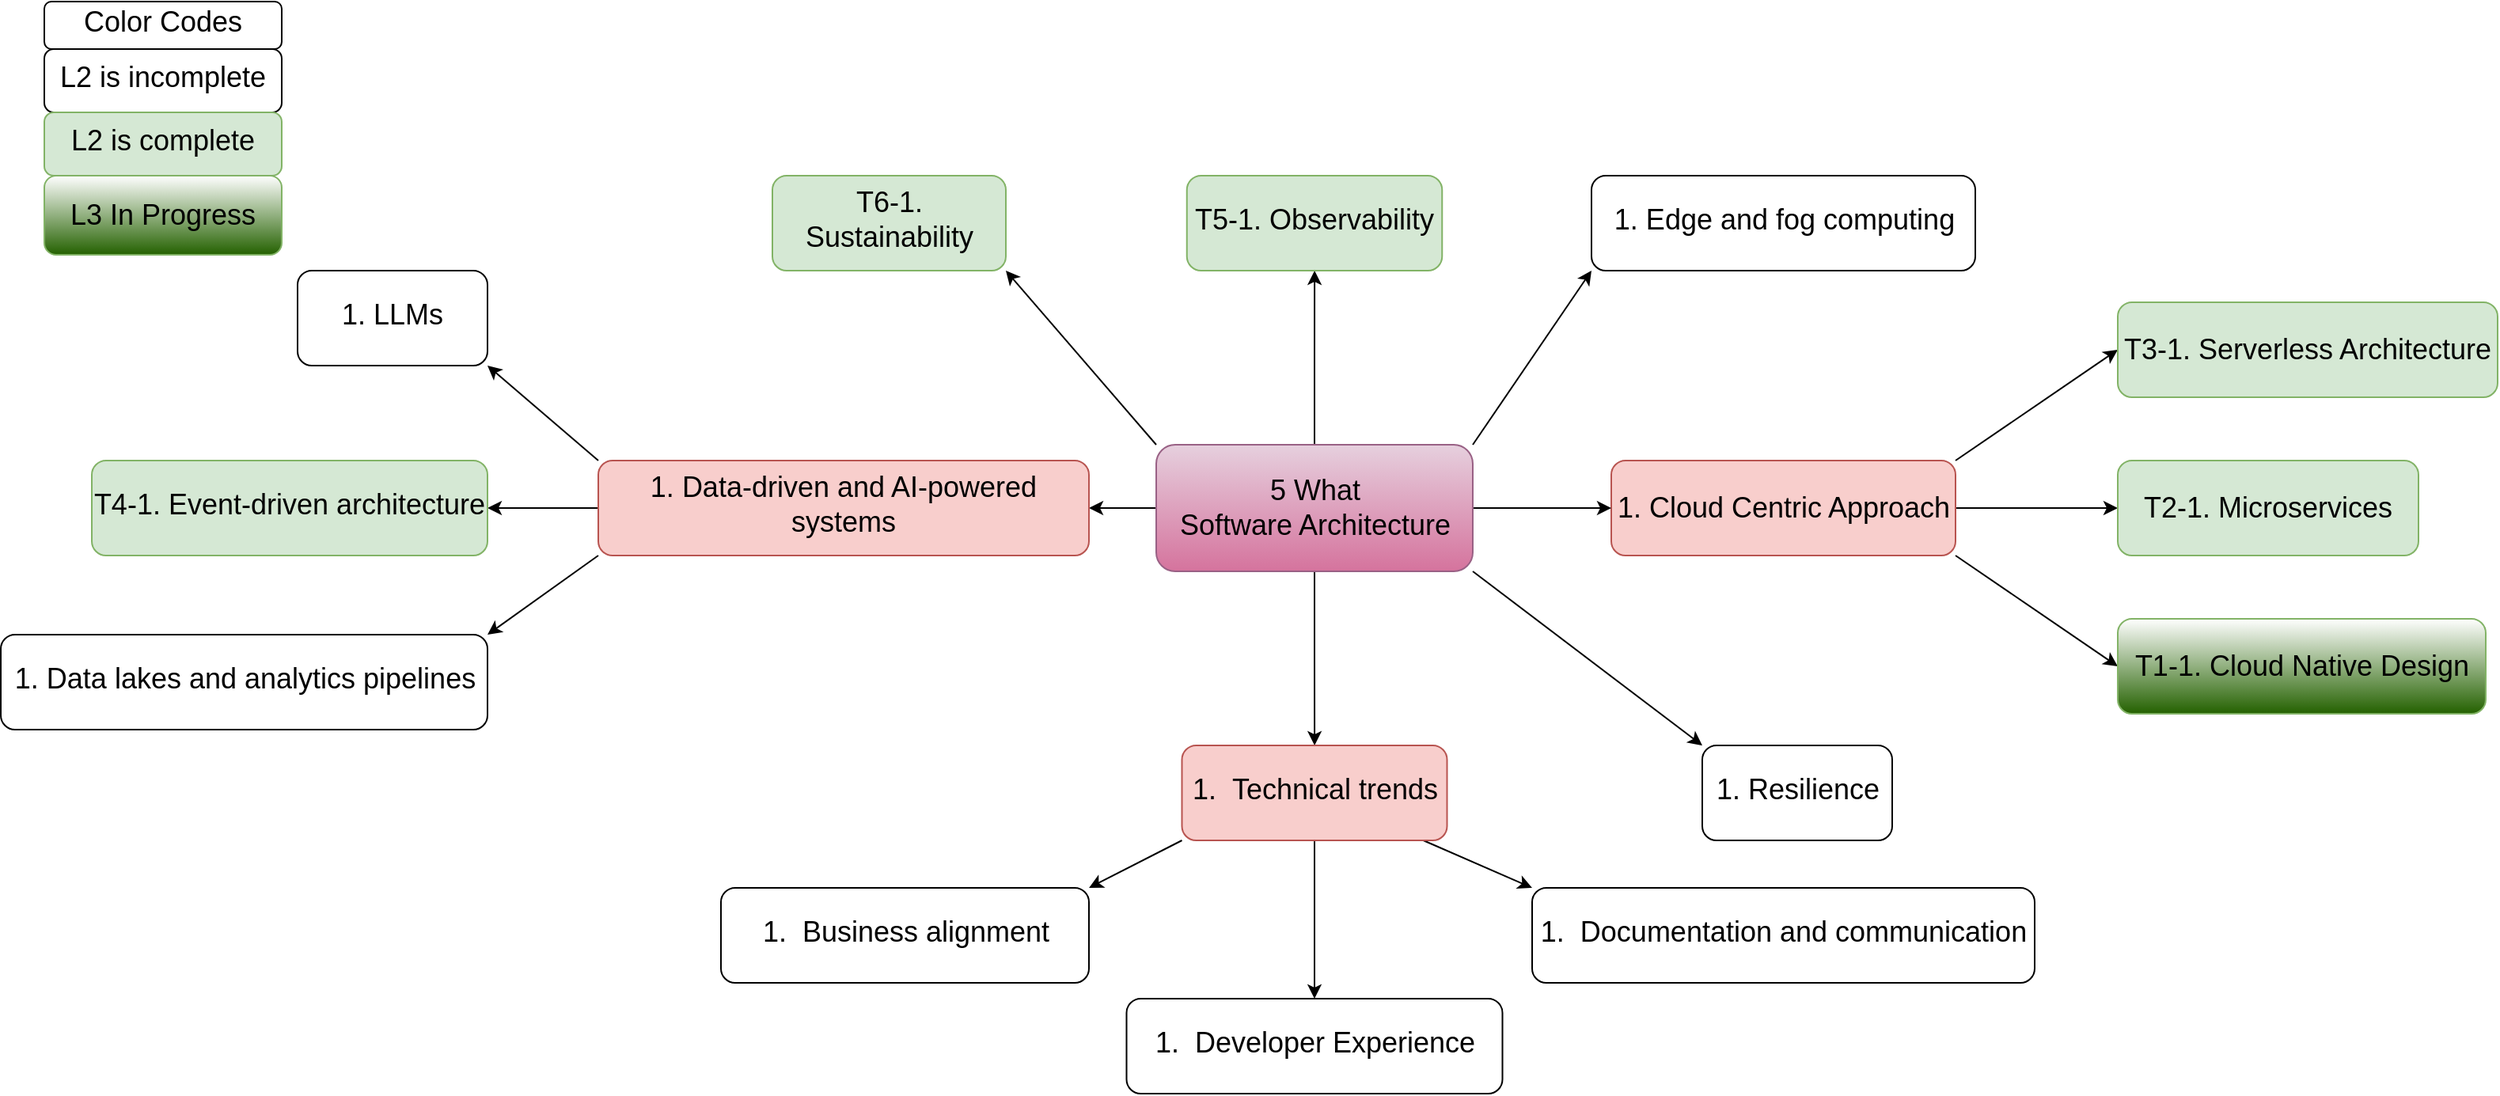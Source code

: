 <mxfile version="22.1.21" type="github" pages="8">
  <diagram name="FiveWhatSA" id="X454g6R_AvgZhv90Q3pv">
    <mxGraphModel dx="1647" dy="877" grid="1" gridSize="10" guides="1" tooltips="1" connect="1" arrows="1" fold="1" page="1" pageScale="1" pageWidth="850" pageHeight="1100" math="0" shadow="0">
      <root>
        <mxCell id="0" />
        <mxCell id="1" parent="0" />
        <mxCell id="BmR1-r161Oy5WU42kNrf-8" value="" style="shape=connector;rounded=0;orthogonalLoop=1;jettySize=auto;html=1;labelBackgroundColor=default;strokeColor=default;align=center;verticalAlign=middle;fontFamily=Helvetica;fontSize=18;fontColor=default;endArrow=classic;exitX=1;exitY=1;exitDx=0;exitDy=0;entryX=0;entryY=0.5;entryDx=0;entryDy=0;" edge="1" parent="1" source="uZfb697N7_tgLZpQcWuR-4" target="uZfb697N7_tgLZpQcWuR-23">
          <mxGeometry relative="1" as="geometry" />
        </mxCell>
        <mxCell id="BmR1-r161Oy5WU42kNrf-13" style="rounded=0;orthogonalLoop=1;jettySize=auto;html=1;entryX=0;entryY=0.5;entryDx=0;entryDy=0;labelBackgroundColor=default;strokeColor=default;align=center;verticalAlign=middle;fontFamily=Helvetica;fontSize=18;fontColor=default;endArrow=classic;exitX=1;exitY=0;exitDx=0;exitDy=0;" edge="1" parent="1" source="uZfb697N7_tgLZpQcWuR-4" target="uZfb697N7_tgLZpQcWuR-11">
          <mxGeometry relative="1" as="geometry" />
        </mxCell>
        <mxCell id="BmR1-r161Oy5WU42kNrf-14" style="edgeStyle=orthogonalEdgeStyle;shape=connector;rounded=0;orthogonalLoop=1;jettySize=auto;html=1;entryX=0;entryY=0.5;entryDx=0;entryDy=0;labelBackgroundColor=default;strokeColor=default;align=center;verticalAlign=middle;fontFamily=Helvetica;fontSize=18;fontColor=default;endArrow=classic;" edge="1" parent="1" source="uZfb697N7_tgLZpQcWuR-4" target="uZfb697N7_tgLZpQcWuR-84">
          <mxGeometry relative="1" as="geometry" />
        </mxCell>
        <mxCell id="uZfb697N7_tgLZpQcWuR-4" value="1. Cloud Centric Approach" style="rounded=1;whiteSpace=wrap;html=1;fontSize=18;fillColor=#f8cecc;strokeColor=#b85450;" vertex="1" parent="1">
          <mxGeometry x="1060" y="420" width="217.5" height="60" as="geometry" />
        </mxCell>
        <mxCell id="uZfb697N7_tgLZpQcWuR-11" value="T3-1. Serverless Architecture" style="rounded=1;whiteSpace=wrap;html=1;fontSize=18;fillColor=#d5e8d4;strokeColor=#82b366;" vertex="1" parent="1">
          <mxGeometry x="1380" y="320" width="240" height="60" as="geometry" />
        </mxCell>
        <UserObject label="T1-1. Cloud Native Design" id="uZfb697N7_tgLZpQcWuR-23">
          <mxCell style="rounded=1;whiteSpace=wrap;html=1;fontSize=18;fillColor=#ffffff;strokeColor=#82b366;gradientColor=#246100;" vertex="1" parent="1">
            <mxGeometry x="1380" y="520" width="232.5" height="60" as="geometry" />
          </mxCell>
        </UserObject>
        <mxCell id="uZfb697N7_tgLZpQcWuR-25" style="rounded=0;orthogonalLoop=1;jettySize=auto;html=1;entryDx=0;entryDy=0;orthogonal=1;fontSize=18;" edge="1" parent="1" source="uZfb697N7_tgLZpQcWuR-31" target="uZfb697N7_tgLZpQcWuR-79">
          <mxGeometry relative="1" as="geometry" />
        </mxCell>
        <mxCell id="BmR1-r161Oy5WU42kNrf-1" style="shape=connector;rounded=0;orthogonalLoop=1;jettySize=auto;html=1;labelBackgroundColor=default;strokeColor=default;align=center;verticalAlign=middle;fontFamily=Helvetica;fontSize=18;fontColor=default;endArrow=classic;exitX=1;exitY=1;exitDx=0;exitDy=0;entryX=0;entryY=0;entryDx=0;entryDy=0;" edge="1" parent="1" source="uZfb697N7_tgLZpQcWuR-31" target="uZfb697N7_tgLZpQcWuR-113">
          <mxGeometry relative="1" as="geometry" />
        </mxCell>
        <mxCell id="BmR1-r161Oy5WU42kNrf-2" style="shape=connector;rounded=0;orthogonalLoop=1;jettySize=auto;html=1;labelBackgroundColor=default;strokeColor=default;align=center;verticalAlign=middle;fontFamily=Helvetica;fontSize=18;fontColor=default;endArrow=classic;entryX=1;entryY=1;entryDx=0;entryDy=0;exitX=0;exitY=0;exitDx=0;exitDy=0;" edge="1" parent="1" source="uZfb697N7_tgLZpQcWuR-31" target="uZfb697N7_tgLZpQcWuR-49">
          <mxGeometry relative="1" as="geometry" />
        </mxCell>
        <mxCell id="BmR1-r161Oy5WU42kNrf-3" style="shape=connector;rounded=0;orthogonalLoop=1;jettySize=auto;html=1;entryX=1;entryY=0.5;entryDx=0;entryDy=0;labelBackgroundColor=default;strokeColor=default;align=center;verticalAlign=middle;fontFamily=Helvetica;fontSize=18;fontColor=default;endArrow=classic;" edge="1" parent="1" source="uZfb697N7_tgLZpQcWuR-31" target="uZfb697N7_tgLZpQcWuR-35">
          <mxGeometry relative="1" as="geometry" />
        </mxCell>
        <mxCell id="BmR1-r161Oy5WU42kNrf-4" style="shape=connector;rounded=0;orthogonalLoop=1;jettySize=auto;html=1;labelBackgroundColor=default;strokeColor=default;align=center;verticalAlign=middle;fontFamily=Helvetica;fontSize=18;fontColor=default;endArrow=classic;edgeStyle=orthogonalEdgeStyle;" edge="1" parent="1" source="uZfb697N7_tgLZpQcWuR-31" target="uZfb697N7_tgLZpQcWuR-58">
          <mxGeometry relative="1" as="geometry" />
        </mxCell>
        <mxCell id="BmR1-r161Oy5WU42kNrf-9" style="edgeStyle=orthogonalEdgeStyle;shape=connector;rounded=0;orthogonalLoop=1;jettySize=auto;html=1;labelBackgroundColor=default;strokeColor=default;align=center;verticalAlign=middle;fontFamily=Helvetica;fontSize=18;fontColor=default;endArrow=classic;" edge="1" parent="1" source="uZfb697N7_tgLZpQcWuR-31" target="uZfb697N7_tgLZpQcWuR-39">
          <mxGeometry relative="1" as="geometry" />
        </mxCell>
        <mxCell id="BmR1-r161Oy5WU42kNrf-11" style="edgeStyle=orthogonalEdgeStyle;shape=connector;rounded=0;orthogonalLoop=1;jettySize=auto;html=1;entryX=0;entryY=0.5;entryDx=0;entryDy=0;labelBackgroundColor=default;strokeColor=default;align=center;verticalAlign=middle;fontFamily=Helvetica;fontSize=18;fontColor=default;endArrow=classic;" edge="1" parent="1" source="uZfb697N7_tgLZpQcWuR-31" target="uZfb697N7_tgLZpQcWuR-4">
          <mxGeometry relative="1" as="geometry" />
        </mxCell>
        <mxCell id="uZfb697N7_tgLZpQcWuR-31" value="5 What&lt;br style=&quot;font-size: 18px;&quot;&gt;Software Architecture" style="rounded=1;whiteSpace=wrap;html=1;fontSize=18;fillColor=#e6d0de;strokeColor=#996185;gradientColor=#d5739d;" vertex="1" parent="1">
          <mxGeometry x="772.5" y="410" width="200" height="80" as="geometry" />
        </mxCell>
        <mxCell id="BmR1-r161Oy5WU42kNrf-15" style="shape=connector;rounded=0;orthogonalLoop=1;jettySize=auto;html=1;entryX=1;entryY=1;entryDx=0;entryDy=0;labelBackgroundColor=default;strokeColor=default;align=center;verticalAlign=middle;fontFamily=Helvetica;fontSize=18;fontColor=default;endArrow=classic;exitX=0;exitY=0;exitDx=0;exitDy=0;" edge="1" parent="1" source="uZfb697N7_tgLZpQcWuR-35" target="uZfb697N7_tgLZpQcWuR-48">
          <mxGeometry relative="1" as="geometry" />
        </mxCell>
        <mxCell id="BmR1-r161Oy5WU42kNrf-16" style="edgeStyle=orthogonalEdgeStyle;shape=connector;rounded=0;orthogonalLoop=1;jettySize=auto;html=1;entryX=1;entryY=0.5;entryDx=0;entryDy=0;labelBackgroundColor=default;strokeColor=default;align=center;verticalAlign=middle;fontFamily=Helvetica;fontSize=18;fontColor=default;endArrow=classic;" edge="1" parent="1" source="uZfb697N7_tgLZpQcWuR-35" target="uZfb697N7_tgLZpQcWuR-47">
          <mxGeometry relative="1" as="geometry" />
        </mxCell>
        <mxCell id="BmR1-r161Oy5WU42kNrf-17" style="shape=connector;rounded=0;orthogonalLoop=1;jettySize=auto;html=1;entryX=1;entryY=0;entryDx=0;entryDy=0;labelBackgroundColor=default;strokeColor=default;align=center;verticalAlign=middle;fontFamily=Helvetica;fontSize=18;fontColor=default;endArrow=classic;exitX=0;exitY=1;exitDx=0;exitDy=0;" edge="1" parent="1" source="uZfb697N7_tgLZpQcWuR-35" target="uZfb697N7_tgLZpQcWuR-40">
          <mxGeometry relative="1" as="geometry" />
        </mxCell>
        <mxCell id="uZfb697N7_tgLZpQcWuR-35" value="1.&amp;nbsp;&lt;span style=&quot;background-color: initial; font-size: 18px;&quot;&gt;Data-driven and AI-powered systems&lt;br style=&quot;font-size: 18px;&quot;&gt;&lt;/span&gt;&lt;ul style=&quot;--tw-border-spacing-x: 0; --tw-border-spacing-y: 0; --tw-translate-x: 0; --tw-translate-y: 0; --tw-rotate: 0; --tw-skew-x: 0; --tw-skew-y: 0; --tw-scale-x: 1; --tw-scale-y: 1; --tw-pan-x: ; --tw-pan-y: ; --tw-pinch-zoom: ; --tw-scroll-snap-strictness: proximity; --tw-ordinal: ; --tw-slashed-zero: ; --tw-numeric-figure: ; --tw-numeric-spacing: ; --tw-numeric-fraction: ; --tw-ring-inset: ; --tw-ring-offset-width: 0px; --tw-ring-offset-color: #fff; --tw-ring-color: rgb(59 130 246 / .5); --tw-ring-offset-shadow: 0 0 #0000; --tw-ring-shadow: 0 0 #0000; --tw-shadow: 0 0 #0000; --tw-shadow-colored: 0 0 #0000; --tw-blur: ; --tw-brightness: ; --tw-contrast: ; --tw-grayscale: ; --tw-hue-rotate: ; --tw-invert: ; --tw-saturate: ; --tw-sepia: ; --tw-drop-shadow: ; --tw-backdrop-blur: ; --tw-backdrop-brightness: ; --tw-backdrop-contrast: ; --tw-backdrop-grayscale: ; --tw-backdrop-hue-rotate: ; --tw-backdrop-invert: ; --tw-backdrop-opacity: ; --tw-backdrop-saturate: ; --tw-backdrop-sepia: ; margin: 4px 0px; padding-inline-start: 36px; font-size: 18px;&quot; data-sourcepos=&quot;11:1-14:0&quot;&gt;&lt;span style=&quot;--tw-border-spacing-x: 0; --tw-border-spacing-y: 0; --tw-translate-x: 0; --tw-translate-y: 0; --tw-rotate: 0; --tw-skew-x: 0; --tw-skew-y: 0; --tw-scale-x: 1; --tw-scale-y: 1; --tw-pan-x: ; --tw-pan-y: ; --tw-pinch-zoom: ; --tw-scroll-snap-strictness: proximity; --tw-ordinal: ; --tw-slashed-zero: ; --tw-numeric-figure: ; --tw-numeric-spacing: ; --tw-numeric-fraction: ; --tw-ring-inset: ; --tw-ring-offset-width: 0px; --tw-ring-offset-color: #fff; --tw-ring-color: rgb(59 130 246 / .5); --tw-ring-offset-shadow: 0 0 #0000; --tw-ring-shadow: 0 0 #0000; --tw-shadow: 0 0 #0000; --tw-shadow-colored: 0 0 #0000; --tw-blur: ; --tw-brightness: ; --tw-contrast: ; --tw-grayscale: ; --tw-hue-rotate: ; --tw-invert: ; --tw-saturate: ; --tw-sepia: ; --tw-drop-shadow: ; --tw-backdrop-blur: ; --tw-backdrop-brightness: ; --tw-backdrop-contrast: ; --tw-backdrop-grayscale: ; --tw-backdrop-hue-rotate: ; --tw-backdrop-invert: ; --tw-backdrop-opacity: ; --tw-backdrop-saturate: ; --tw-backdrop-sepia: ; color: rgb(227, 227, 227); font-family: &amp;quot;Google Sans&amp;quot;, &amp;quot;Helvetica Neue&amp;quot;, sans-serif; font-size: 18px; text-align: start; background-color: rgb(19, 19, 20);&quot;&gt;&lt;/span&gt;&lt;/ul&gt;" style="rounded=1;whiteSpace=wrap;html=1;fontSize=18;fillColor=#f8cecc;strokeColor=#b85450;" vertex="1" parent="1">
          <mxGeometry x="420" y="420" width="310" height="60" as="geometry" />
        </mxCell>
        <mxCell id="uZfb697N7_tgLZpQcWuR-36" value="" style="shape=connector;rounded=0;orthogonalLoop=1;jettySize=auto;html=1;labelBackgroundColor=default;strokeColor=default;align=center;verticalAlign=middle;fontFamily=Helvetica;fontSize=18;fontColor=default;endArrow=classic;orthogonal=1;entryDx=0;entryDy=0;" edge="1" parent="1" source="uZfb697N7_tgLZpQcWuR-39" target="uZfb697N7_tgLZpQcWuR-59">
          <mxGeometry relative="1" as="geometry" />
        </mxCell>
        <mxCell id="uZfb697N7_tgLZpQcWuR-37" value="" style="edgeStyle=orthogonalEdgeStyle;shape=connector;rounded=0;orthogonalLoop=1;jettySize=auto;html=1;labelBackgroundColor=default;strokeColor=default;align=center;verticalAlign=middle;fontFamily=Helvetica;fontSize=18;fontColor=default;endArrow=classic;orthogonal=1;" edge="1" parent="1" source="uZfb697N7_tgLZpQcWuR-39" target="uZfb697N7_tgLZpQcWuR-60">
          <mxGeometry relative="1" as="geometry" />
        </mxCell>
        <mxCell id="BmR1-r161Oy5WU42kNrf-10" style="shape=connector;rounded=0;orthogonalLoop=1;jettySize=auto;html=1;labelBackgroundColor=default;strokeColor=default;align=center;verticalAlign=middle;fontFamily=Helvetica;fontSize=18;fontColor=default;endArrow=classic;entryX=0;entryY=0;entryDx=0;entryDy=0;" edge="1" parent="1" source="uZfb697N7_tgLZpQcWuR-39" target="uZfb697N7_tgLZpQcWuR-61">
          <mxGeometry relative="1" as="geometry" />
        </mxCell>
        <mxCell id="uZfb697N7_tgLZpQcWuR-39" value="1.&amp;nbsp;&amp;nbsp;Technical trends&lt;span style=&quot;background-color: initial; font-size: 18px;&quot;&gt;&lt;br style=&quot;font-size: 18px;&quot;&gt;&lt;/span&gt;&lt;ul style=&quot;--tw-border-spacing-x: 0; --tw-border-spacing-y: 0; --tw-translate-x: 0; --tw-translate-y: 0; --tw-rotate: 0; --tw-skew-x: 0; --tw-skew-y: 0; --tw-scale-x: 1; --tw-scale-y: 1; --tw-pan-x: ; --tw-pan-y: ; --tw-pinch-zoom: ; --tw-scroll-snap-strictness: proximity; --tw-ordinal: ; --tw-slashed-zero: ; --tw-numeric-figure: ; --tw-numeric-spacing: ; --tw-numeric-fraction: ; --tw-ring-inset: ; --tw-ring-offset-width: 0px; --tw-ring-offset-color: #fff; --tw-ring-color: rgb(59 130 246 / .5); --tw-ring-offset-shadow: 0 0 #0000; --tw-ring-shadow: 0 0 #0000; --tw-shadow: 0 0 #0000; --tw-shadow-colored: 0 0 #0000; --tw-blur: ; --tw-brightness: ; --tw-contrast: ; --tw-grayscale: ; --tw-hue-rotate: ; --tw-invert: ; --tw-saturate: ; --tw-sepia: ; --tw-drop-shadow: ; --tw-backdrop-blur: ; --tw-backdrop-brightness: ; --tw-backdrop-contrast: ; --tw-backdrop-grayscale: ; --tw-backdrop-hue-rotate: ; --tw-backdrop-invert: ; --tw-backdrop-opacity: ; --tw-backdrop-saturate: ; --tw-backdrop-sepia: ; margin: 4px 0px; padding-inline-start: 36px; font-size: 18px;&quot; data-sourcepos=&quot;11:1-14:0&quot;&gt;&lt;span style=&quot;--tw-border-spacing-x: 0; --tw-border-spacing-y: 0; --tw-translate-x: 0; --tw-translate-y: 0; --tw-rotate: 0; --tw-skew-x: 0; --tw-skew-y: 0; --tw-scale-x: 1; --tw-scale-y: 1; --tw-pan-x: ; --tw-pan-y: ; --tw-pinch-zoom: ; --tw-scroll-snap-strictness: proximity; --tw-ordinal: ; --tw-slashed-zero: ; --tw-numeric-figure: ; --tw-numeric-spacing: ; --tw-numeric-fraction: ; --tw-ring-inset: ; --tw-ring-offset-width: 0px; --tw-ring-offset-color: #fff; --tw-ring-color: rgb(59 130 246 / .5); --tw-ring-offset-shadow: 0 0 #0000; --tw-ring-shadow: 0 0 #0000; --tw-shadow: 0 0 #0000; --tw-shadow-colored: 0 0 #0000; --tw-blur: ; --tw-brightness: ; --tw-contrast: ; --tw-grayscale: ; --tw-hue-rotate: ; --tw-invert: ; --tw-saturate: ; --tw-sepia: ; --tw-drop-shadow: ; --tw-backdrop-blur: ; --tw-backdrop-brightness: ; --tw-backdrop-contrast: ; --tw-backdrop-grayscale: ; --tw-backdrop-hue-rotate: ; --tw-backdrop-invert: ; --tw-backdrop-opacity: ; --tw-backdrop-saturate: ; --tw-backdrop-sepia: ; color: rgb(227, 227, 227); font-family: &amp;quot;Google Sans&amp;quot;, &amp;quot;Helvetica Neue&amp;quot;, sans-serif; font-size: 18px; text-align: start; background-color: rgb(19, 19, 20);&quot;&gt;&lt;/span&gt;&lt;/ul&gt;" style="rounded=1;whiteSpace=wrap;html=1;fontSize=18;fillColor=#f8cecc;strokeColor=#b85450;" vertex="1" parent="1">
          <mxGeometry x="788.75" y="600" width="167.5" height="60" as="geometry" />
        </mxCell>
        <mxCell id="uZfb697N7_tgLZpQcWuR-40" value="1.&amp;nbsp;Data lakes and analytics pipelines&lt;span style=&quot;background-color: initial; font-size: 18px;&quot;&gt;&lt;br style=&quot;font-size: 18px;&quot;&gt;&lt;/span&gt;&lt;ul style=&quot;--tw-border-spacing-x: 0; --tw-border-spacing-y: 0; --tw-translate-x: 0; --tw-translate-y: 0; --tw-rotate: 0; --tw-skew-x: 0; --tw-skew-y: 0; --tw-scale-x: 1; --tw-scale-y: 1; --tw-pan-x: ; --tw-pan-y: ; --tw-pinch-zoom: ; --tw-scroll-snap-strictness: proximity; --tw-ordinal: ; --tw-slashed-zero: ; --tw-numeric-figure: ; --tw-numeric-spacing: ; --tw-numeric-fraction: ; --tw-ring-inset: ; --tw-ring-offset-width: 0px; --tw-ring-offset-color: #fff; --tw-ring-color: rgb(59 130 246 / .5); --tw-ring-offset-shadow: 0 0 #0000; --tw-ring-shadow: 0 0 #0000; --tw-shadow: 0 0 #0000; --tw-shadow-colored: 0 0 #0000; --tw-blur: ; --tw-brightness: ; --tw-contrast: ; --tw-grayscale: ; --tw-hue-rotate: ; --tw-invert: ; --tw-saturate: ; --tw-sepia: ; --tw-drop-shadow: ; --tw-backdrop-blur: ; --tw-backdrop-brightness: ; --tw-backdrop-contrast: ; --tw-backdrop-grayscale: ; --tw-backdrop-hue-rotate: ; --tw-backdrop-invert: ; --tw-backdrop-opacity: ; --tw-backdrop-saturate: ; --tw-backdrop-sepia: ; margin: 4px 0px; padding-inline-start: 36px; font-size: 18px;&quot; data-sourcepos=&quot;11:1-14:0&quot;&gt;&lt;span style=&quot;--tw-border-spacing-x: 0; --tw-border-spacing-y: 0; --tw-translate-x: 0; --tw-translate-y: 0; --tw-rotate: 0; --tw-skew-x: 0; --tw-skew-y: 0; --tw-scale-x: 1; --tw-scale-y: 1; --tw-pan-x: ; --tw-pan-y: ; --tw-pinch-zoom: ; --tw-scroll-snap-strictness: proximity; --tw-ordinal: ; --tw-slashed-zero: ; --tw-numeric-figure: ; --tw-numeric-spacing: ; --tw-numeric-fraction: ; --tw-ring-inset: ; --tw-ring-offset-width: 0px; --tw-ring-offset-color: #fff; --tw-ring-color: rgb(59 130 246 / .5); --tw-ring-offset-shadow: 0 0 #0000; --tw-ring-shadow: 0 0 #0000; --tw-shadow: 0 0 #0000; --tw-shadow-colored: 0 0 #0000; --tw-blur: ; --tw-brightness: ; --tw-contrast: ; --tw-grayscale: ; --tw-hue-rotate: ; --tw-invert: ; --tw-saturate: ; --tw-sepia: ; --tw-drop-shadow: ; --tw-backdrop-blur: ; --tw-backdrop-brightness: ; --tw-backdrop-contrast: ; --tw-backdrop-grayscale: ; --tw-backdrop-hue-rotate: ; --tw-backdrop-invert: ; --tw-backdrop-opacity: ; --tw-backdrop-saturate: ; --tw-backdrop-sepia: ; color: rgb(227, 227, 227); font-family: &amp;quot;Google Sans&amp;quot;, &amp;quot;Helvetica Neue&amp;quot;, sans-serif; font-size: 18px; text-align: start; background-color: rgb(19, 19, 20);&quot;&gt;&lt;/span&gt;&lt;/ul&gt;" style="rounded=1;whiteSpace=wrap;html=1;fontSize=18;" vertex="1" parent="1">
          <mxGeometry x="42.5" y="530" width="307.5" height="60" as="geometry" />
        </mxCell>
        <mxCell id="uZfb697N7_tgLZpQcWuR-47" value="T4-1.&amp;nbsp;Event-driven architecture&lt;span style=&quot;background-color: initial; font-size: 18px;&quot;&gt;&lt;br style=&quot;font-size: 18px;&quot;&gt;&lt;/span&gt;&lt;ul style=&quot;--tw-border-spacing-x: 0; --tw-border-spacing-y: 0; --tw-translate-x: 0; --tw-translate-y: 0; --tw-rotate: 0; --tw-skew-x: 0; --tw-skew-y: 0; --tw-scale-x: 1; --tw-scale-y: 1; --tw-pan-x: ; --tw-pan-y: ; --tw-pinch-zoom: ; --tw-scroll-snap-strictness: proximity; --tw-ordinal: ; --tw-slashed-zero: ; --tw-numeric-figure: ; --tw-numeric-spacing: ; --tw-numeric-fraction: ; --tw-ring-inset: ; --tw-ring-offset-width: 0px; --tw-ring-offset-color: #fff; --tw-ring-color: rgb(59 130 246 / .5); --tw-ring-offset-shadow: 0 0 #0000; --tw-ring-shadow: 0 0 #0000; --tw-shadow: 0 0 #0000; --tw-shadow-colored: 0 0 #0000; --tw-blur: ; --tw-brightness: ; --tw-contrast: ; --tw-grayscale: ; --tw-hue-rotate: ; --tw-invert: ; --tw-saturate: ; --tw-sepia: ; --tw-drop-shadow: ; --tw-backdrop-blur: ; --tw-backdrop-brightness: ; --tw-backdrop-contrast: ; --tw-backdrop-grayscale: ; --tw-backdrop-hue-rotate: ; --tw-backdrop-invert: ; --tw-backdrop-opacity: ; --tw-backdrop-saturate: ; --tw-backdrop-sepia: ; margin: 4px 0px; padding-inline-start: 36px; font-size: 18px;&quot; data-sourcepos=&quot;11:1-14:0&quot;&gt;&lt;span style=&quot;--tw-border-spacing-x: 0; --tw-border-spacing-y: 0; --tw-translate-x: 0; --tw-translate-y: 0; --tw-rotate: 0; --tw-skew-x: 0; --tw-skew-y: 0; --tw-scale-x: 1; --tw-scale-y: 1; --tw-pan-x: ; --tw-pan-y: ; --tw-pinch-zoom: ; --tw-scroll-snap-strictness: proximity; --tw-ordinal: ; --tw-slashed-zero: ; --tw-numeric-figure: ; --tw-numeric-spacing: ; --tw-numeric-fraction: ; --tw-ring-inset: ; --tw-ring-offset-width: 0px; --tw-ring-offset-color: #fff; --tw-ring-color: rgb(59 130 246 / .5); --tw-ring-offset-shadow: 0 0 #0000; --tw-ring-shadow: 0 0 #0000; --tw-shadow: 0 0 #0000; --tw-shadow-colored: 0 0 #0000; --tw-blur: ; --tw-brightness: ; --tw-contrast: ; --tw-grayscale: ; --tw-hue-rotate: ; --tw-invert: ; --tw-saturate: ; --tw-sepia: ; --tw-drop-shadow: ; --tw-backdrop-blur: ; --tw-backdrop-brightness: ; --tw-backdrop-contrast: ; --tw-backdrop-grayscale: ; --tw-backdrop-hue-rotate: ; --tw-backdrop-invert: ; --tw-backdrop-opacity: ; --tw-backdrop-saturate: ; --tw-backdrop-sepia: ; color: rgb(227, 227, 227); font-family: &amp;quot;Google Sans&amp;quot;, &amp;quot;Helvetica Neue&amp;quot;, sans-serif; font-size: 18px; text-align: start; background-color: rgb(19, 19, 20);&quot;&gt;&lt;/span&gt;&lt;/ul&gt;" style="rounded=1;whiteSpace=wrap;html=1;fontSize=18;fillColor=#d5e8d4;strokeColor=#82b366;" vertex="1" parent="1">
          <mxGeometry x="100" y="420" width="250" height="60" as="geometry" />
        </mxCell>
        <mxCell id="uZfb697N7_tgLZpQcWuR-48" value="1.&amp;nbsp;&lt;span style=&quot;background-color: initial; font-size: 18px;&quot;&gt;LLMs&lt;br style=&quot;font-size: 18px;&quot;&gt;&lt;/span&gt;&lt;ul style=&quot;--tw-border-spacing-x: 0; --tw-border-spacing-y: 0; --tw-translate-x: 0; --tw-translate-y: 0; --tw-rotate: 0; --tw-skew-x: 0; --tw-skew-y: 0; --tw-scale-x: 1; --tw-scale-y: 1; --tw-pan-x: ; --tw-pan-y: ; --tw-pinch-zoom: ; --tw-scroll-snap-strictness: proximity; --tw-ordinal: ; --tw-slashed-zero: ; --tw-numeric-figure: ; --tw-numeric-spacing: ; --tw-numeric-fraction: ; --tw-ring-inset: ; --tw-ring-offset-width: 0px; --tw-ring-offset-color: #fff; --tw-ring-color: rgb(59 130 246 / .5); --tw-ring-offset-shadow: 0 0 #0000; --tw-ring-shadow: 0 0 #0000; --tw-shadow: 0 0 #0000; --tw-shadow-colored: 0 0 #0000; --tw-blur: ; --tw-brightness: ; --tw-contrast: ; --tw-grayscale: ; --tw-hue-rotate: ; --tw-invert: ; --tw-saturate: ; --tw-sepia: ; --tw-drop-shadow: ; --tw-backdrop-blur: ; --tw-backdrop-brightness: ; --tw-backdrop-contrast: ; --tw-backdrop-grayscale: ; --tw-backdrop-hue-rotate: ; --tw-backdrop-invert: ; --tw-backdrop-opacity: ; --tw-backdrop-saturate: ; --tw-backdrop-sepia: ; margin: 4px 0px; padding-inline-start: 36px; font-size: 18px;&quot; data-sourcepos=&quot;11:1-14:0&quot;&gt;&lt;span style=&quot;--tw-border-spacing-x: 0; --tw-border-spacing-y: 0; --tw-translate-x: 0; --tw-translate-y: 0; --tw-rotate: 0; --tw-skew-x: 0; --tw-skew-y: 0; --tw-scale-x: 1; --tw-scale-y: 1; --tw-pan-x: ; --tw-pan-y: ; --tw-pinch-zoom: ; --tw-scroll-snap-strictness: proximity; --tw-ordinal: ; --tw-slashed-zero: ; --tw-numeric-figure: ; --tw-numeric-spacing: ; --tw-numeric-fraction: ; --tw-ring-inset: ; --tw-ring-offset-width: 0px; --tw-ring-offset-color: #fff; --tw-ring-color: rgb(59 130 246 / .5); --tw-ring-offset-shadow: 0 0 #0000; --tw-ring-shadow: 0 0 #0000; --tw-shadow: 0 0 #0000; --tw-shadow-colored: 0 0 #0000; --tw-blur: ; --tw-brightness: ; --tw-contrast: ; --tw-grayscale: ; --tw-hue-rotate: ; --tw-invert: ; --tw-saturate: ; --tw-sepia: ; --tw-drop-shadow: ; --tw-backdrop-blur: ; --tw-backdrop-brightness: ; --tw-backdrop-contrast: ; --tw-backdrop-grayscale: ; --tw-backdrop-hue-rotate: ; --tw-backdrop-invert: ; --tw-backdrop-opacity: ; --tw-backdrop-saturate: ; --tw-backdrop-sepia: ; color: rgb(227, 227, 227); font-family: &amp;quot;Google Sans&amp;quot;, &amp;quot;Helvetica Neue&amp;quot;, sans-serif; font-size: 18px; text-align: start; background-color: rgb(19, 19, 20);&quot;&gt;&lt;/span&gt;&lt;/ul&gt;" style="rounded=1;whiteSpace=wrap;html=1;fontSize=18;" vertex="1" parent="1">
          <mxGeometry x="230" y="300" width="120" height="60" as="geometry" />
        </mxCell>
        <mxCell id="uZfb697N7_tgLZpQcWuR-49" value="T6-1. Sustainability&lt;span style=&quot;background-color: initial; font-size: 18px;&quot;&gt;&lt;br style=&quot;font-size: 18px;&quot;&gt;&lt;/span&gt;&lt;ul style=&quot;--tw-border-spacing-x: 0; --tw-border-spacing-y: 0; --tw-translate-x: 0; --tw-translate-y: 0; --tw-rotate: 0; --tw-skew-x: 0; --tw-skew-y: 0; --tw-scale-x: 1; --tw-scale-y: 1; --tw-pan-x: ; --tw-pan-y: ; --tw-pinch-zoom: ; --tw-scroll-snap-strictness: proximity; --tw-ordinal: ; --tw-slashed-zero: ; --tw-numeric-figure: ; --tw-numeric-spacing: ; --tw-numeric-fraction: ; --tw-ring-inset: ; --tw-ring-offset-width: 0px; --tw-ring-offset-color: #fff; --tw-ring-color: rgb(59 130 246 / .5); --tw-ring-offset-shadow: 0 0 #0000; --tw-ring-shadow: 0 0 #0000; --tw-shadow: 0 0 #0000; --tw-shadow-colored: 0 0 #0000; --tw-blur: ; --tw-brightness: ; --tw-contrast: ; --tw-grayscale: ; --tw-hue-rotate: ; --tw-invert: ; --tw-saturate: ; --tw-sepia: ; --tw-drop-shadow: ; --tw-backdrop-blur: ; --tw-backdrop-brightness: ; --tw-backdrop-contrast: ; --tw-backdrop-grayscale: ; --tw-backdrop-hue-rotate: ; --tw-backdrop-invert: ; --tw-backdrop-opacity: ; --tw-backdrop-saturate: ; --tw-backdrop-sepia: ; margin: 4px 0px; padding-inline-start: 36px; font-size: 18px;&quot; data-sourcepos=&quot;11:1-14:0&quot;&gt;&lt;span style=&quot;--tw-border-spacing-x: 0; --tw-border-spacing-y: 0; --tw-translate-x: 0; --tw-translate-y: 0; --tw-rotate: 0; --tw-skew-x: 0; --tw-skew-y: 0; --tw-scale-x: 1; --tw-scale-y: 1; --tw-pan-x: ; --tw-pan-y: ; --tw-pinch-zoom: ; --tw-scroll-snap-strictness: proximity; --tw-ordinal: ; --tw-slashed-zero: ; --tw-numeric-figure: ; --tw-numeric-spacing: ; --tw-numeric-fraction: ; --tw-ring-inset: ; --tw-ring-offset-width: 0px; --tw-ring-offset-color: #fff; --tw-ring-color: rgb(59 130 246 / .5); --tw-ring-offset-shadow: 0 0 #0000; --tw-ring-shadow: 0 0 #0000; --tw-shadow: 0 0 #0000; --tw-shadow-colored: 0 0 #0000; --tw-blur: ; --tw-brightness: ; --tw-contrast: ; --tw-grayscale: ; --tw-hue-rotate: ; --tw-invert: ; --tw-saturate: ; --tw-sepia: ; --tw-drop-shadow: ; --tw-backdrop-blur: ; --tw-backdrop-brightness: ; --tw-backdrop-contrast: ; --tw-backdrop-grayscale: ; --tw-backdrop-hue-rotate: ; --tw-backdrop-invert: ; --tw-backdrop-opacity: ; --tw-backdrop-saturate: ; --tw-backdrop-sepia: ; color: rgb(227, 227, 227); font-family: &amp;quot;Google Sans&amp;quot;, &amp;quot;Helvetica Neue&amp;quot;, sans-serif; font-size: 18px; text-align: start; background-color: rgb(19, 19, 20);&quot;&gt;&lt;/span&gt;&lt;/ul&gt;" style="rounded=1;whiteSpace=wrap;html=1;fontSize=18;fillColor=#d5e8d4;strokeColor=#82b366;" vertex="1" parent="1">
          <mxGeometry x="530" y="240" width="147.5" height="60" as="geometry" />
        </mxCell>
        <mxCell id="uZfb697N7_tgLZpQcWuR-58" value="T5-1.&amp;nbsp;Observability&lt;span style=&quot;background-color: initial; font-size: 18px;&quot;&gt;&lt;br style=&quot;font-size: 18px;&quot;&gt;&lt;/span&gt;&lt;ul style=&quot;--tw-border-spacing-x: 0; --tw-border-spacing-y: 0; --tw-translate-x: 0; --tw-translate-y: 0; --tw-rotate: 0; --tw-skew-x: 0; --tw-skew-y: 0; --tw-scale-x: 1; --tw-scale-y: 1; --tw-pan-x: ; --tw-pan-y: ; --tw-pinch-zoom: ; --tw-scroll-snap-strictness: proximity; --tw-ordinal: ; --tw-slashed-zero: ; --tw-numeric-figure: ; --tw-numeric-spacing: ; --tw-numeric-fraction: ; --tw-ring-inset: ; --tw-ring-offset-width: 0px; --tw-ring-offset-color: #fff; --tw-ring-color: rgb(59 130 246 / .5); --tw-ring-offset-shadow: 0 0 #0000; --tw-ring-shadow: 0 0 #0000; --tw-shadow: 0 0 #0000; --tw-shadow-colored: 0 0 #0000; --tw-blur: ; --tw-brightness: ; --tw-contrast: ; --tw-grayscale: ; --tw-hue-rotate: ; --tw-invert: ; --tw-saturate: ; --tw-sepia: ; --tw-drop-shadow: ; --tw-backdrop-blur: ; --tw-backdrop-brightness: ; --tw-backdrop-contrast: ; --tw-backdrop-grayscale: ; --tw-backdrop-hue-rotate: ; --tw-backdrop-invert: ; --tw-backdrop-opacity: ; --tw-backdrop-saturate: ; --tw-backdrop-sepia: ; margin: 4px 0px; padding-inline-start: 36px; font-size: 18px;&quot; data-sourcepos=&quot;11:1-14:0&quot;&gt;&lt;span style=&quot;--tw-border-spacing-x: 0; --tw-border-spacing-y: 0; --tw-translate-x: 0; --tw-translate-y: 0; --tw-rotate: 0; --tw-skew-x: 0; --tw-skew-y: 0; --tw-scale-x: 1; --tw-scale-y: 1; --tw-pan-x: ; --tw-pan-y: ; --tw-pinch-zoom: ; --tw-scroll-snap-strictness: proximity; --tw-ordinal: ; --tw-slashed-zero: ; --tw-numeric-figure: ; --tw-numeric-spacing: ; --tw-numeric-fraction: ; --tw-ring-inset: ; --tw-ring-offset-width: 0px; --tw-ring-offset-color: #fff; --tw-ring-color: rgb(59 130 246 / .5); --tw-ring-offset-shadow: 0 0 #0000; --tw-ring-shadow: 0 0 #0000; --tw-shadow: 0 0 #0000; --tw-shadow-colored: 0 0 #0000; --tw-blur: ; --tw-brightness: ; --tw-contrast: ; --tw-grayscale: ; --tw-hue-rotate: ; --tw-invert: ; --tw-saturate: ; --tw-sepia: ; --tw-drop-shadow: ; --tw-backdrop-blur: ; --tw-backdrop-brightness: ; --tw-backdrop-contrast: ; --tw-backdrop-grayscale: ; --tw-backdrop-hue-rotate: ; --tw-backdrop-invert: ; --tw-backdrop-opacity: ; --tw-backdrop-saturate: ; --tw-backdrop-sepia: ; color: rgb(227, 227, 227); font-family: &amp;quot;Google Sans&amp;quot;, &amp;quot;Helvetica Neue&amp;quot;, sans-serif; font-size: 18px; text-align: start; background-color: rgb(19, 19, 20);&quot;&gt;&lt;/span&gt;&lt;/ul&gt;" style="rounded=1;whiteSpace=wrap;html=1;fontSize=18;fillColor=#d5e8d4;strokeColor=#82b366;" vertex="1" parent="1">
          <mxGeometry x="791.88" y="240" width="161.25" height="60" as="geometry" />
        </mxCell>
        <mxCell id="uZfb697N7_tgLZpQcWuR-59" value="1.&amp;nbsp;&amp;nbsp;Business alignment&lt;span style=&quot;background-color: initial; font-size: 18px;&quot;&gt;&lt;br style=&quot;font-size: 18px;&quot;&gt;&lt;/span&gt;&lt;ul style=&quot;--tw-border-spacing-x: 0; --tw-border-spacing-y: 0; --tw-translate-x: 0; --tw-translate-y: 0; --tw-rotate: 0; --tw-skew-x: 0; --tw-skew-y: 0; --tw-scale-x: 1; --tw-scale-y: 1; --tw-pan-x: ; --tw-pan-y: ; --tw-pinch-zoom: ; --tw-scroll-snap-strictness: proximity; --tw-ordinal: ; --tw-slashed-zero: ; --tw-numeric-figure: ; --tw-numeric-spacing: ; --tw-numeric-fraction: ; --tw-ring-inset: ; --tw-ring-offset-width: 0px; --tw-ring-offset-color: #fff; --tw-ring-color: rgb(59 130 246 / .5); --tw-ring-offset-shadow: 0 0 #0000; --tw-ring-shadow: 0 0 #0000; --tw-shadow: 0 0 #0000; --tw-shadow-colored: 0 0 #0000; --tw-blur: ; --tw-brightness: ; --tw-contrast: ; --tw-grayscale: ; --tw-hue-rotate: ; --tw-invert: ; --tw-saturate: ; --tw-sepia: ; --tw-drop-shadow: ; --tw-backdrop-blur: ; --tw-backdrop-brightness: ; --tw-backdrop-contrast: ; --tw-backdrop-grayscale: ; --tw-backdrop-hue-rotate: ; --tw-backdrop-invert: ; --tw-backdrop-opacity: ; --tw-backdrop-saturate: ; --tw-backdrop-sepia: ; margin: 4px 0px; padding-inline-start: 36px; font-size: 18px;&quot; data-sourcepos=&quot;11:1-14:0&quot;&gt;&lt;span style=&quot;--tw-border-spacing-x: 0; --tw-border-spacing-y: 0; --tw-translate-x: 0; --tw-translate-y: 0; --tw-rotate: 0; --tw-skew-x: 0; --tw-skew-y: 0; --tw-scale-x: 1; --tw-scale-y: 1; --tw-pan-x: ; --tw-pan-y: ; --tw-pinch-zoom: ; --tw-scroll-snap-strictness: proximity; --tw-ordinal: ; --tw-slashed-zero: ; --tw-numeric-figure: ; --tw-numeric-spacing: ; --tw-numeric-fraction: ; --tw-ring-inset: ; --tw-ring-offset-width: 0px; --tw-ring-offset-color: #fff; --tw-ring-color: rgb(59 130 246 / .5); --tw-ring-offset-shadow: 0 0 #0000; --tw-ring-shadow: 0 0 #0000; --tw-shadow: 0 0 #0000; --tw-shadow-colored: 0 0 #0000; --tw-blur: ; --tw-brightness: ; --tw-contrast: ; --tw-grayscale: ; --tw-hue-rotate: ; --tw-invert: ; --tw-saturate: ; --tw-sepia: ; --tw-drop-shadow: ; --tw-backdrop-blur: ; --tw-backdrop-brightness: ; --tw-backdrop-contrast: ; --tw-backdrop-grayscale: ; --tw-backdrop-hue-rotate: ; --tw-backdrop-invert: ; --tw-backdrop-opacity: ; --tw-backdrop-saturate: ; --tw-backdrop-sepia: ; color: rgb(227, 227, 227); font-family: &amp;quot;Google Sans&amp;quot;, &amp;quot;Helvetica Neue&amp;quot;, sans-serif; font-size: 18px; text-align: start; background-color: rgb(19, 19, 20);&quot;&gt;&lt;/span&gt;&lt;/ul&gt;" style="rounded=1;whiteSpace=wrap;html=1;fontSize=18;" vertex="1" parent="1">
          <mxGeometry x="497.5" y="690" width="232.5" height="60" as="geometry" />
        </mxCell>
        <mxCell id="uZfb697N7_tgLZpQcWuR-60" value="1.&amp;nbsp;&amp;nbsp;Developer Experience&lt;span style=&quot;background-color: initial; font-size: 18px;&quot;&gt;&lt;br style=&quot;font-size: 18px;&quot;&gt;&lt;/span&gt;&lt;ul style=&quot;--tw-border-spacing-x: 0; --tw-border-spacing-y: 0; --tw-translate-x: 0; --tw-translate-y: 0; --tw-rotate: 0; --tw-skew-x: 0; --tw-skew-y: 0; --tw-scale-x: 1; --tw-scale-y: 1; --tw-pan-x: ; --tw-pan-y: ; --tw-pinch-zoom: ; --tw-scroll-snap-strictness: proximity; --tw-ordinal: ; --tw-slashed-zero: ; --tw-numeric-figure: ; --tw-numeric-spacing: ; --tw-numeric-fraction: ; --tw-ring-inset: ; --tw-ring-offset-width: 0px; --tw-ring-offset-color: #fff; --tw-ring-color: rgb(59 130 246 / .5); --tw-ring-offset-shadow: 0 0 #0000; --tw-ring-shadow: 0 0 #0000; --tw-shadow: 0 0 #0000; --tw-shadow-colored: 0 0 #0000; --tw-blur: ; --tw-brightness: ; --tw-contrast: ; --tw-grayscale: ; --tw-hue-rotate: ; --tw-invert: ; --tw-saturate: ; --tw-sepia: ; --tw-drop-shadow: ; --tw-backdrop-blur: ; --tw-backdrop-brightness: ; --tw-backdrop-contrast: ; --tw-backdrop-grayscale: ; --tw-backdrop-hue-rotate: ; --tw-backdrop-invert: ; --tw-backdrop-opacity: ; --tw-backdrop-saturate: ; --tw-backdrop-sepia: ; margin: 4px 0px; padding-inline-start: 36px; font-size: 18px;&quot; data-sourcepos=&quot;11:1-14:0&quot;&gt;&lt;span style=&quot;--tw-border-spacing-x: 0; --tw-border-spacing-y: 0; --tw-translate-x: 0; --tw-translate-y: 0; --tw-rotate: 0; --tw-skew-x: 0; --tw-skew-y: 0; --tw-scale-x: 1; --tw-scale-y: 1; --tw-pan-x: ; --tw-pan-y: ; --tw-pinch-zoom: ; --tw-scroll-snap-strictness: proximity; --tw-ordinal: ; --tw-slashed-zero: ; --tw-numeric-figure: ; --tw-numeric-spacing: ; --tw-numeric-fraction: ; --tw-ring-inset: ; --tw-ring-offset-width: 0px; --tw-ring-offset-color: #fff; --tw-ring-color: rgb(59 130 246 / .5); --tw-ring-offset-shadow: 0 0 #0000; --tw-ring-shadow: 0 0 #0000; --tw-shadow: 0 0 #0000; --tw-shadow-colored: 0 0 #0000; --tw-blur: ; --tw-brightness: ; --tw-contrast: ; --tw-grayscale: ; --tw-hue-rotate: ; --tw-invert: ; --tw-saturate: ; --tw-sepia: ; --tw-drop-shadow: ; --tw-backdrop-blur: ; --tw-backdrop-brightness: ; --tw-backdrop-contrast: ; --tw-backdrop-grayscale: ; --tw-backdrop-hue-rotate: ; --tw-backdrop-invert: ; --tw-backdrop-opacity: ; --tw-backdrop-saturate: ; --tw-backdrop-sepia: ; color: rgb(227, 227, 227); font-family: &amp;quot;Google Sans&amp;quot;, &amp;quot;Helvetica Neue&amp;quot;, sans-serif; font-size: 18px; text-align: start; background-color: rgb(19, 19, 20);&quot;&gt;&lt;/span&gt;&lt;/ul&gt;" style="rounded=1;whiteSpace=wrap;html=1;fontSize=18;" vertex="1" parent="1">
          <mxGeometry x="753.75" y="760" width="237.5" height="60" as="geometry" />
        </mxCell>
        <mxCell id="uZfb697N7_tgLZpQcWuR-61" value="1.&amp;nbsp;&amp;nbsp;Documentation and communication&lt;span style=&quot;background-color: initial; font-size: 18px;&quot;&gt;&lt;br style=&quot;font-size: 18px;&quot;&gt;&lt;/span&gt;&lt;ul style=&quot;--tw-border-spacing-x: 0; --tw-border-spacing-y: 0; --tw-translate-x: 0; --tw-translate-y: 0; --tw-rotate: 0; --tw-skew-x: 0; --tw-skew-y: 0; --tw-scale-x: 1; --tw-scale-y: 1; --tw-pan-x: ; --tw-pan-y: ; --tw-pinch-zoom: ; --tw-scroll-snap-strictness: proximity; --tw-ordinal: ; --tw-slashed-zero: ; --tw-numeric-figure: ; --tw-numeric-spacing: ; --tw-numeric-fraction: ; --tw-ring-inset: ; --tw-ring-offset-width: 0px; --tw-ring-offset-color: #fff; --tw-ring-color: rgb(59 130 246 / .5); --tw-ring-offset-shadow: 0 0 #0000; --tw-ring-shadow: 0 0 #0000; --tw-shadow: 0 0 #0000; --tw-shadow-colored: 0 0 #0000; --tw-blur: ; --tw-brightness: ; --tw-contrast: ; --tw-grayscale: ; --tw-hue-rotate: ; --tw-invert: ; --tw-saturate: ; --tw-sepia: ; --tw-drop-shadow: ; --tw-backdrop-blur: ; --tw-backdrop-brightness: ; --tw-backdrop-contrast: ; --tw-backdrop-grayscale: ; --tw-backdrop-hue-rotate: ; --tw-backdrop-invert: ; --tw-backdrop-opacity: ; --tw-backdrop-saturate: ; --tw-backdrop-sepia: ; margin: 4px 0px; padding-inline-start: 36px; font-size: 18px;&quot; data-sourcepos=&quot;11:1-14:0&quot;&gt;&lt;span style=&quot;--tw-border-spacing-x: 0; --tw-border-spacing-y: 0; --tw-translate-x: 0; --tw-translate-y: 0; --tw-rotate: 0; --tw-skew-x: 0; --tw-skew-y: 0; --tw-scale-x: 1; --tw-scale-y: 1; --tw-pan-x: ; --tw-pan-y: ; --tw-pinch-zoom: ; --tw-scroll-snap-strictness: proximity; --tw-ordinal: ; --tw-slashed-zero: ; --tw-numeric-figure: ; --tw-numeric-spacing: ; --tw-numeric-fraction: ; --tw-ring-inset: ; --tw-ring-offset-width: 0px; --tw-ring-offset-color: #fff; --tw-ring-color: rgb(59 130 246 / .5); --tw-ring-offset-shadow: 0 0 #0000; --tw-ring-shadow: 0 0 #0000; --tw-shadow: 0 0 #0000; --tw-shadow-colored: 0 0 #0000; --tw-blur: ; --tw-brightness: ; --tw-contrast: ; --tw-grayscale: ; --tw-hue-rotate: ; --tw-invert: ; --tw-saturate: ; --tw-sepia: ; --tw-drop-shadow: ; --tw-backdrop-blur: ; --tw-backdrop-brightness: ; --tw-backdrop-contrast: ; --tw-backdrop-grayscale: ; --tw-backdrop-hue-rotate: ; --tw-backdrop-invert: ; --tw-backdrop-opacity: ; --tw-backdrop-saturate: ; --tw-backdrop-sepia: ; color: rgb(227, 227, 227); font-family: &amp;quot;Google Sans&amp;quot;, &amp;quot;Helvetica Neue&amp;quot;, sans-serif; font-size: 18px; text-align: start; background-color: rgb(19, 19, 20);&quot;&gt;&lt;/span&gt;&lt;/ul&gt;" style="rounded=1;whiteSpace=wrap;html=1;fontSize=18;" vertex="1" parent="1">
          <mxGeometry x="1010" y="690" width="317.5" height="60" as="geometry" />
        </mxCell>
        <mxCell id="uZfb697N7_tgLZpQcWuR-79" value="1. Edge and fog computing&lt;span style=&quot;background-color: initial; font-size: 18px;&quot;&gt;&lt;br style=&quot;font-size: 18px;&quot;&gt;&lt;/span&gt;&lt;ul style=&quot;--tw-border-spacing-x: 0; --tw-border-spacing-y: 0; --tw-translate-x: 0; --tw-translate-y: 0; --tw-rotate: 0; --tw-skew-x: 0; --tw-skew-y: 0; --tw-scale-x: 1; --tw-scale-y: 1; --tw-pan-x: ; --tw-pan-y: ; --tw-pinch-zoom: ; --tw-scroll-snap-strictness: proximity; --tw-ordinal: ; --tw-slashed-zero: ; --tw-numeric-figure: ; --tw-numeric-spacing: ; --tw-numeric-fraction: ; --tw-ring-inset: ; --tw-ring-offset-width: 0px; --tw-ring-offset-color: #fff; --tw-ring-color: rgb(59 130 246 / .5); --tw-ring-offset-shadow: 0 0 #0000; --tw-ring-shadow: 0 0 #0000; --tw-shadow: 0 0 #0000; --tw-shadow-colored: 0 0 #0000; --tw-blur: ; --tw-brightness: ; --tw-contrast: ; --tw-grayscale: ; --tw-hue-rotate: ; --tw-invert: ; --tw-saturate: ; --tw-sepia: ; --tw-drop-shadow: ; --tw-backdrop-blur: ; --tw-backdrop-brightness: ; --tw-backdrop-contrast: ; --tw-backdrop-grayscale: ; --tw-backdrop-hue-rotate: ; --tw-backdrop-invert: ; --tw-backdrop-opacity: ; --tw-backdrop-saturate: ; --tw-backdrop-sepia: ; margin: 4px 0px; padding-inline-start: 36px; font-size: 18px;&quot; data-sourcepos=&quot;11:1-14:0&quot;&gt;&lt;span style=&quot;--tw-border-spacing-x: 0; --tw-border-spacing-y: 0; --tw-translate-x: 0; --tw-translate-y: 0; --tw-rotate: 0; --tw-skew-x: 0; --tw-skew-y: 0; --tw-scale-x: 1; --tw-scale-y: 1; --tw-pan-x: ; --tw-pan-y: ; --tw-pinch-zoom: ; --tw-scroll-snap-strictness: proximity; --tw-ordinal: ; --tw-slashed-zero: ; --tw-numeric-figure: ; --tw-numeric-spacing: ; --tw-numeric-fraction: ; --tw-ring-inset: ; --tw-ring-offset-width: 0px; --tw-ring-offset-color: #fff; --tw-ring-color: rgb(59 130 246 / .5); --tw-ring-offset-shadow: 0 0 #0000; --tw-ring-shadow: 0 0 #0000; --tw-shadow: 0 0 #0000; --tw-shadow-colored: 0 0 #0000; --tw-blur: ; --tw-brightness: ; --tw-contrast: ; --tw-grayscale: ; --tw-hue-rotate: ; --tw-invert: ; --tw-saturate: ; --tw-sepia: ; --tw-drop-shadow: ; --tw-backdrop-blur: ; --tw-backdrop-brightness: ; --tw-backdrop-contrast: ; --tw-backdrop-grayscale: ; --tw-backdrop-hue-rotate: ; --tw-backdrop-invert: ; --tw-backdrop-opacity: ; --tw-backdrop-saturate: ; --tw-backdrop-sepia: ; color: rgb(227, 227, 227); font-family: &amp;quot;Google Sans&amp;quot;, &amp;quot;Helvetica Neue&amp;quot;, sans-serif; font-size: 18px; text-align: start; background-color: rgb(19, 19, 20);&quot;&gt;&lt;/span&gt;&lt;/ul&gt;" style="rounded=1;whiteSpace=wrap;html=1;fontSize=18;" vertex="1" parent="1">
          <mxGeometry x="1047.5" y="240" width="242.5" height="60" as="geometry" />
        </mxCell>
        <mxCell id="uZfb697N7_tgLZpQcWuR-84" value="T2-1. Microservices" style="rounded=1;whiteSpace=wrap;html=1;fontSize=18;fillColor=#d5e8d4;strokeColor=#82b366;" vertex="1" parent="1">
          <mxGeometry x="1380" y="420" width="190" height="60" as="geometry" />
        </mxCell>
        <mxCell id="uZfb697N7_tgLZpQcWuR-113" value="1. Resilience&lt;span style=&quot;background-color: initial; font-size: 18px;&quot;&gt;&lt;br style=&quot;font-size: 18px;&quot;&gt;&lt;/span&gt;&lt;ul style=&quot;--tw-border-spacing-x: 0; --tw-border-spacing-y: 0; --tw-translate-x: 0; --tw-translate-y: 0; --tw-rotate: 0; --tw-skew-x: 0; --tw-skew-y: 0; --tw-scale-x: 1; --tw-scale-y: 1; --tw-pan-x: ; --tw-pan-y: ; --tw-pinch-zoom: ; --tw-scroll-snap-strictness: proximity; --tw-ordinal: ; --tw-slashed-zero: ; --tw-numeric-figure: ; --tw-numeric-spacing: ; --tw-numeric-fraction: ; --tw-ring-inset: ; --tw-ring-offset-width: 0px; --tw-ring-offset-color: #fff; --tw-ring-color: rgb(59 130 246 / .5); --tw-ring-offset-shadow: 0 0 #0000; --tw-ring-shadow: 0 0 #0000; --tw-shadow: 0 0 #0000; --tw-shadow-colored: 0 0 #0000; --tw-blur: ; --tw-brightness: ; --tw-contrast: ; --tw-grayscale: ; --tw-hue-rotate: ; --tw-invert: ; --tw-saturate: ; --tw-sepia: ; --tw-drop-shadow: ; --tw-backdrop-blur: ; --tw-backdrop-brightness: ; --tw-backdrop-contrast: ; --tw-backdrop-grayscale: ; --tw-backdrop-hue-rotate: ; --tw-backdrop-invert: ; --tw-backdrop-opacity: ; --tw-backdrop-saturate: ; --tw-backdrop-sepia: ; margin: 4px 0px; padding-inline-start: 36px; font-size: 18px;&quot; data-sourcepos=&quot;11:1-14:0&quot;&gt;&lt;span style=&quot;--tw-border-spacing-x: 0; --tw-border-spacing-y: 0; --tw-translate-x: 0; --tw-translate-y: 0; --tw-rotate: 0; --tw-skew-x: 0; --tw-skew-y: 0; --tw-scale-x: 1; --tw-scale-y: 1; --tw-pan-x: ; --tw-pan-y: ; --tw-pinch-zoom: ; --tw-scroll-snap-strictness: proximity; --tw-ordinal: ; --tw-slashed-zero: ; --tw-numeric-figure: ; --tw-numeric-spacing: ; --tw-numeric-fraction: ; --tw-ring-inset: ; --tw-ring-offset-width: 0px; --tw-ring-offset-color: #fff; --tw-ring-color: rgb(59 130 246 / .5); --tw-ring-offset-shadow: 0 0 #0000; --tw-ring-shadow: 0 0 #0000; --tw-shadow: 0 0 #0000; --tw-shadow-colored: 0 0 #0000; --tw-blur: ; --tw-brightness: ; --tw-contrast: ; --tw-grayscale: ; --tw-hue-rotate: ; --tw-invert: ; --tw-saturate: ; --tw-sepia: ; --tw-drop-shadow: ; --tw-backdrop-blur: ; --tw-backdrop-brightness: ; --tw-backdrop-contrast: ; --tw-backdrop-grayscale: ; --tw-backdrop-hue-rotate: ; --tw-backdrop-invert: ; --tw-backdrop-opacity: ; --tw-backdrop-saturate: ; --tw-backdrop-sepia: ; color: rgb(227, 227, 227); font-family: &amp;quot;Google Sans&amp;quot;, &amp;quot;Helvetica Neue&amp;quot;, sans-serif; font-size: 18px; text-align: start; background-color: rgb(19, 19, 20);&quot;&gt;&lt;/span&gt;&lt;/ul&gt;" style="rounded=1;whiteSpace=wrap;html=1;fontSize=18;" vertex="1" parent="1">
          <mxGeometry x="1117.5" y="600" width="120" height="60" as="geometry" />
        </mxCell>
        <mxCell id="17tk7Buq_eba1VFeCEOr-2" value="L2 is incomplete&lt;span style=&quot;background-color: initial; font-size: 18px;&quot;&gt;&lt;br style=&quot;font-size: 18px;&quot;&gt;&lt;/span&gt;&lt;ul style=&quot;--tw-border-spacing-x: 0; --tw-border-spacing-y: 0; --tw-translate-x: 0; --tw-translate-y: 0; --tw-rotate: 0; --tw-skew-x: 0; --tw-skew-y: 0; --tw-scale-x: 1; --tw-scale-y: 1; --tw-pan-x: ; --tw-pan-y: ; --tw-pinch-zoom: ; --tw-scroll-snap-strictness: proximity; --tw-ordinal: ; --tw-slashed-zero: ; --tw-numeric-figure: ; --tw-numeric-spacing: ; --tw-numeric-fraction: ; --tw-ring-inset: ; --tw-ring-offset-width: 0px; --tw-ring-offset-color: #fff; --tw-ring-color: rgb(59 130 246 / .5); --tw-ring-offset-shadow: 0 0 #0000; --tw-ring-shadow: 0 0 #0000; --tw-shadow: 0 0 #0000; --tw-shadow-colored: 0 0 #0000; --tw-blur: ; --tw-brightness: ; --tw-contrast: ; --tw-grayscale: ; --tw-hue-rotate: ; --tw-invert: ; --tw-saturate: ; --tw-sepia: ; --tw-drop-shadow: ; --tw-backdrop-blur: ; --tw-backdrop-brightness: ; --tw-backdrop-contrast: ; --tw-backdrop-grayscale: ; --tw-backdrop-hue-rotate: ; --tw-backdrop-invert: ; --tw-backdrop-opacity: ; --tw-backdrop-saturate: ; --tw-backdrop-sepia: ; margin: 4px 0px; padding-inline-start: 36px; font-size: 18px;&quot; data-sourcepos=&quot;11:1-14:0&quot;&gt;&lt;span style=&quot;--tw-border-spacing-x: 0; --tw-border-spacing-y: 0; --tw-translate-x: 0; --tw-translate-y: 0; --tw-rotate: 0; --tw-skew-x: 0; --tw-skew-y: 0; --tw-scale-x: 1; --tw-scale-y: 1; --tw-pan-x: ; --tw-pan-y: ; --tw-pinch-zoom: ; --tw-scroll-snap-strictness: proximity; --tw-ordinal: ; --tw-slashed-zero: ; --tw-numeric-figure: ; --tw-numeric-spacing: ; --tw-numeric-fraction: ; --tw-ring-inset: ; --tw-ring-offset-width: 0px; --tw-ring-offset-color: #fff; --tw-ring-color: rgb(59 130 246 / .5); --tw-ring-offset-shadow: 0 0 #0000; --tw-ring-shadow: 0 0 #0000; --tw-shadow: 0 0 #0000; --tw-shadow-colored: 0 0 #0000; --tw-blur: ; --tw-brightness: ; --tw-contrast: ; --tw-grayscale: ; --tw-hue-rotate: ; --tw-invert: ; --tw-saturate: ; --tw-sepia: ; --tw-drop-shadow: ; --tw-backdrop-blur: ; --tw-backdrop-brightness: ; --tw-backdrop-contrast: ; --tw-backdrop-grayscale: ; --tw-backdrop-hue-rotate: ; --tw-backdrop-invert: ; --tw-backdrop-opacity: ; --tw-backdrop-saturate: ; --tw-backdrop-sepia: ; color: rgb(227, 227, 227); font-family: &amp;quot;Google Sans&amp;quot;, &amp;quot;Helvetica Neue&amp;quot;, sans-serif; font-size: 18px; text-align: start; background-color: rgb(19, 19, 20);&quot;&gt;&lt;/span&gt;&lt;/ul&gt;" style="rounded=1;whiteSpace=wrap;html=1;fontSize=18;" vertex="1" parent="1">
          <mxGeometry x="70" y="160" width="150" height="40" as="geometry" />
        </mxCell>
        <mxCell id="17tk7Buq_eba1VFeCEOr-3" value="Color Codes&lt;span style=&quot;background-color: initial; font-size: 18px;&quot;&gt;&lt;br style=&quot;font-size: 18px;&quot;&gt;&lt;/span&gt;&lt;ul style=&quot;--tw-border-spacing-x: 0; --tw-border-spacing-y: 0; --tw-translate-x: 0; --tw-translate-y: 0; --tw-rotate: 0; --tw-skew-x: 0; --tw-skew-y: 0; --tw-scale-x: 1; --tw-scale-y: 1; --tw-pan-x: ; --tw-pan-y: ; --tw-pinch-zoom: ; --tw-scroll-snap-strictness: proximity; --tw-ordinal: ; --tw-slashed-zero: ; --tw-numeric-figure: ; --tw-numeric-spacing: ; --tw-numeric-fraction: ; --tw-ring-inset: ; --tw-ring-offset-width: 0px; --tw-ring-offset-color: #fff; --tw-ring-color: rgb(59 130 246 / .5); --tw-ring-offset-shadow: 0 0 #0000; --tw-ring-shadow: 0 0 #0000; --tw-shadow: 0 0 #0000; --tw-shadow-colored: 0 0 #0000; --tw-blur: ; --tw-brightness: ; --tw-contrast: ; --tw-grayscale: ; --tw-hue-rotate: ; --tw-invert: ; --tw-saturate: ; --tw-sepia: ; --tw-drop-shadow: ; --tw-backdrop-blur: ; --tw-backdrop-brightness: ; --tw-backdrop-contrast: ; --tw-backdrop-grayscale: ; --tw-backdrop-hue-rotate: ; --tw-backdrop-invert: ; --tw-backdrop-opacity: ; --tw-backdrop-saturate: ; --tw-backdrop-sepia: ; margin: 4px 0px; padding-inline-start: 36px; font-size: 18px;&quot; data-sourcepos=&quot;11:1-14:0&quot;&gt;&lt;span style=&quot;--tw-border-spacing-x: 0; --tw-border-spacing-y: 0; --tw-translate-x: 0; --tw-translate-y: 0; --tw-rotate: 0; --tw-skew-x: 0; --tw-skew-y: 0; --tw-scale-x: 1; --tw-scale-y: 1; --tw-pan-x: ; --tw-pan-y: ; --tw-pinch-zoom: ; --tw-scroll-snap-strictness: proximity; --tw-ordinal: ; --tw-slashed-zero: ; --tw-numeric-figure: ; --tw-numeric-spacing: ; --tw-numeric-fraction: ; --tw-ring-inset: ; --tw-ring-offset-width: 0px; --tw-ring-offset-color: #fff; --tw-ring-color: rgb(59 130 246 / .5); --tw-ring-offset-shadow: 0 0 #0000; --tw-ring-shadow: 0 0 #0000; --tw-shadow: 0 0 #0000; --tw-shadow-colored: 0 0 #0000; --tw-blur: ; --tw-brightness: ; --tw-contrast: ; --tw-grayscale: ; --tw-hue-rotate: ; --tw-invert: ; --tw-saturate: ; --tw-sepia: ; --tw-drop-shadow: ; --tw-backdrop-blur: ; --tw-backdrop-brightness: ; --tw-backdrop-contrast: ; --tw-backdrop-grayscale: ; --tw-backdrop-hue-rotate: ; --tw-backdrop-invert: ; --tw-backdrop-opacity: ; --tw-backdrop-saturate: ; --tw-backdrop-sepia: ; color: rgb(227, 227, 227); font-family: &amp;quot;Google Sans&amp;quot;, &amp;quot;Helvetica Neue&amp;quot;, sans-serif; font-size: 18px; text-align: start; background-color: rgb(19, 19, 20);&quot;&gt;&lt;/span&gt;&lt;/ul&gt;" style="rounded=1;whiteSpace=wrap;html=1;fontSize=18;" vertex="1" parent="1">
          <mxGeometry x="70" y="130" width="150" height="30" as="geometry" />
        </mxCell>
        <mxCell id="17tk7Buq_eba1VFeCEOr-4" value="L2 is complete&lt;span style=&quot;background-color: initial; font-size: 18px;&quot;&gt;&lt;br style=&quot;font-size: 18px;&quot;&gt;&lt;/span&gt;&lt;ul style=&quot;--tw-border-spacing-x: 0; --tw-border-spacing-y: 0; --tw-translate-x: 0; --tw-translate-y: 0; --tw-rotate: 0; --tw-skew-x: 0; --tw-skew-y: 0; --tw-scale-x: 1; --tw-scale-y: 1; --tw-pan-x: ; --tw-pan-y: ; --tw-pinch-zoom: ; --tw-scroll-snap-strictness: proximity; --tw-ordinal: ; --tw-slashed-zero: ; --tw-numeric-figure: ; --tw-numeric-spacing: ; --tw-numeric-fraction: ; --tw-ring-inset: ; --tw-ring-offset-width: 0px; --tw-ring-offset-color: #fff; --tw-ring-color: rgb(59 130 246 / .5); --tw-ring-offset-shadow: 0 0 #0000; --tw-ring-shadow: 0 0 #0000; --tw-shadow: 0 0 #0000; --tw-shadow-colored: 0 0 #0000; --tw-blur: ; --tw-brightness: ; --tw-contrast: ; --tw-grayscale: ; --tw-hue-rotate: ; --tw-invert: ; --tw-saturate: ; --tw-sepia: ; --tw-drop-shadow: ; --tw-backdrop-blur: ; --tw-backdrop-brightness: ; --tw-backdrop-contrast: ; --tw-backdrop-grayscale: ; --tw-backdrop-hue-rotate: ; --tw-backdrop-invert: ; --tw-backdrop-opacity: ; --tw-backdrop-saturate: ; --tw-backdrop-sepia: ; margin: 4px 0px; padding-inline-start: 36px; font-size: 18px;&quot; data-sourcepos=&quot;11:1-14:0&quot;&gt;&lt;span style=&quot;--tw-border-spacing-x: 0; --tw-border-spacing-y: 0; --tw-translate-x: 0; --tw-translate-y: 0; --tw-rotate: 0; --tw-skew-x: 0; --tw-skew-y: 0; --tw-scale-x: 1; --tw-scale-y: 1; --tw-pan-x: ; --tw-pan-y: ; --tw-pinch-zoom: ; --tw-scroll-snap-strictness: proximity; --tw-ordinal: ; --tw-slashed-zero: ; --tw-numeric-figure: ; --tw-numeric-spacing: ; --tw-numeric-fraction: ; --tw-ring-inset: ; --tw-ring-offset-width: 0px; --tw-ring-offset-color: #fff; --tw-ring-color: rgb(59 130 246 / .5); --tw-ring-offset-shadow: 0 0 #0000; --tw-ring-shadow: 0 0 #0000; --tw-shadow: 0 0 #0000; --tw-shadow-colored: 0 0 #0000; --tw-blur: ; --tw-brightness: ; --tw-contrast: ; --tw-grayscale: ; --tw-hue-rotate: ; --tw-invert: ; --tw-saturate: ; --tw-sepia: ; --tw-drop-shadow: ; --tw-backdrop-blur: ; --tw-backdrop-brightness: ; --tw-backdrop-contrast: ; --tw-backdrop-grayscale: ; --tw-backdrop-hue-rotate: ; --tw-backdrop-invert: ; --tw-backdrop-opacity: ; --tw-backdrop-saturate: ; --tw-backdrop-sepia: ; color: rgb(227, 227, 227); font-family: &amp;quot;Google Sans&amp;quot;, &amp;quot;Helvetica Neue&amp;quot;, sans-serif; font-size: 18px; text-align: start; background-color: rgb(19, 19, 20);&quot;&gt;&lt;/span&gt;&lt;/ul&gt;" style="rounded=1;whiteSpace=wrap;html=1;fontSize=18;fillColor=#d5e8d4;strokeColor=#82b366;" vertex="1" parent="1">
          <mxGeometry x="70" y="200" width="150" height="40" as="geometry" />
        </mxCell>
        <mxCell id="lahOZAs-z50BQSVtXg8a-1" style="edgeStyle=none;shape=connector;rounded=0;orthogonalLoop=1;jettySize=auto;html=1;exitX=0.5;exitY=0;exitDx=0;exitDy=0;labelBackgroundColor=default;strokeColor=default;align=center;verticalAlign=middle;fontFamily=Helvetica;fontSize=11;fontColor=default;endArrow=classic;" edge="1" parent="1" source="uZfb697N7_tgLZpQcWuR-40" target="uZfb697N7_tgLZpQcWuR-40">
          <mxGeometry relative="1" as="geometry" />
        </mxCell>
        <UserObject label="L3 In Progress" id="OhfuKBUgYrd5Fah5jBkm-1">
          <mxCell style="rounded=1;whiteSpace=wrap;html=1;fontSize=18;fillColor=#ffffff;strokeColor=#82b366;gradientColor=#246100;" vertex="1" parent="1">
            <mxGeometry x="70" y="240" width="150" height="50" as="geometry" />
          </mxCell>
        </UserObject>
      </root>
    </mxGraphModel>
  </diagram>
  <diagram name="T1-1. Cloud Native Design" id="gzew6-7CNnvY5YN7DURt">
    <mxGraphModel dx="980" dy="974" grid="1" gridSize="10" guides="1" tooltips="1" connect="1" arrows="1" fold="1" page="1" pageScale="1" pageWidth="850" pageHeight="1100" math="0" shadow="0">
      <root>
        <mxCell id="UO3tWtvQI5O__o1X9gur-0" />
        <mxCell id="UO3tWtvQI5O__o1X9gur-1" parent="UO3tWtvQI5O__o1X9gur-0" />
        <mxCell id="obzNYtgllGJObUPzcG6I-0" style="edgeStyle=orthogonalEdgeStyle;shape=connector;rounded=0;orthogonalLoop=1;jettySize=auto;html=1;entryX=0;entryY=0.5;entryDx=0;entryDy=0;labelBackgroundColor=none;align=center;verticalAlign=middle;fontFamily=Helvetica;fontSize=11;fontColor=default;endArrow=classic;orthogonal=1;noEdgeStyle=1;exitX=1;exitY=0.5;exitDx=0;exitDy=0;" edge="1" parent="UO3tWtvQI5O__o1X9gur-1" source="obzNYtgllGJObUPzcG6I-11" target="obzNYtgllGJObUPzcG6I-12">
          <mxGeometry relative="1" as="geometry" />
        </mxCell>
        <mxCell id="obzNYtgllGJObUPzcG6I-1" style="edgeStyle=orthogonalEdgeStyle;shape=connector;rounded=0;orthogonalLoop=1;jettySize=auto;html=1;entryX=0;entryY=0.5;entryDx=0;entryDy=0;labelBackgroundColor=none;align=center;verticalAlign=middle;fontFamily=Helvetica;fontSize=11;fontColor=default;endArrow=classic;orthogonal=1;noEdgeStyle=1;exitX=1;exitY=0.75;exitDx=0;exitDy=0;" edge="1" parent="UO3tWtvQI5O__o1X9gur-1" source="obzNYtgllGJObUPzcG6I-11" target="obzNYtgllGJObUPzcG6I-13">
          <mxGeometry relative="1" as="geometry" />
        </mxCell>
        <mxCell id="obzNYtgllGJObUPzcG6I-2" style="edgeStyle=orthogonalEdgeStyle;shape=connector;rounded=0;orthogonalLoop=1;jettySize=auto;html=1;entryX=0.5;entryY=0;entryDx=0;entryDy=0;labelBackgroundColor=none;align=center;verticalAlign=middle;fontFamily=Helvetica;fontSize=11;fontColor=default;endArrow=classic;orthogonal=1;noEdgeStyle=1;exitX=0.75;exitY=1;exitDx=0;exitDy=0;" edge="1" parent="UO3tWtvQI5O__o1X9gur-1" source="obzNYtgllGJObUPzcG6I-11" target="obzNYtgllGJObUPzcG6I-14">
          <mxGeometry relative="1" as="geometry" />
        </mxCell>
        <mxCell id="obzNYtgllGJObUPzcG6I-3" style="edgeStyle=orthogonalEdgeStyle;shape=connector;rounded=0;orthogonalLoop=1;jettySize=auto;html=1;entryX=0.5;entryY=0;entryDx=0;entryDy=0;labelBackgroundColor=none;align=center;verticalAlign=middle;fontFamily=Helvetica;fontSize=11;fontColor=default;endArrow=classic;orthogonal=1;noEdgeStyle=1;exitX=0.5;exitY=1;exitDx=0;exitDy=0;" edge="1" parent="UO3tWtvQI5O__o1X9gur-1" source="obzNYtgllGJObUPzcG6I-11" target="obzNYtgllGJObUPzcG6I-15">
          <mxGeometry relative="1" as="geometry" />
        </mxCell>
        <mxCell id="obzNYtgllGJObUPzcG6I-4" style="edgeStyle=orthogonalEdgeStyle;shape=connector;rounded=0;orthogonalLoop=1;jettySize=auto;html=1;entryX=0.5;entryY=0;entryDx=0;entryDy=0;labelBackgroundColor=none;align=center;verticalAlign=middle;fontFamily=Helvetica;fontSize=11;fontColor=default;endArrow=classic;orthogonal=1;noEdgeStyle=1;exitX=0.25;exitY=1;exitDx=0;exitDy=0;" edge="1" parent="UO3tWtvQI5O__o1X9gur-1" source="obzNYtgllGJObUPzcG6I-11" target="obzNYtgllGJObUPzcG6I-16">
          <mxGeometry relative="1" as="geometry" />
        </mxCell>
        <mxCell id="obzNYtgllGJObUPzcG6I-5" style="edgeStyle=orthogonalEdgeStyle;shape=connector;rounded=0;orthogonalLoop=1;jettySize=auto;html=1;entryX=1;entryY=0.5;entryDx=0;entryDy=0;labelBackgroundColor=none;align=center;verticalAlign=middle;fontFamily=Helvetica;fontSize=11;fontColor=default;endArrow=classic;orthogonal=1;noEdgeStyle=1;exitX=0;exitY=0.75;exitDx=0;exitDy=0;" edge="1" parent="UO3tWtvQI5O__o1X9gur-1" source="obzNYtgllGJObUPzcG6I-11" target="obzNYtgllGJObUPzcG6I-17">
          <mxGeometry relative="1" as="geometry" />
        </mxCell>
        <mxCell id="obzNYtgllGJObUPzcG6I-6" style="edgeStyle=orthogonalEdgeStyle;shape=connector;rounded=0;orthogonalLoop=1;jettySize=auto;html=1;entryX=1;entryY=0.5;entryDx=0;entryDy=0;labelBackgroundColor=none;align=center;verticalAlign=middle;fontFamily=Helvetica;fontSize=11;fontColor=default;endArrow=classic;orthogonal=1;noEdgeStyle=1;exitX=0;exitY=0.25;exitDx=0;exitDy=0;" edge="1" parent="UO3tWtvQI5O__o1X9gur-1" source="obzNYtgllGJObUPzcG6I-11" target="obzNYtgllGJObUPzcG6I-18">
          <mxGeometry relative="1" as="geometry" />
        </mxCell>
        <mxCell id="obzNYtgllGJObUPzcG6I-7" style="edgeStyle=orthogonalEdgeStyle;shape=connector;rounded=0;orthogonalLoop=1;jettySize=auto;html=1;entryX=0.5;entryY=1;entryDx=0;entryDy=0;labelBackgroundColor=none;align=center;verticalAlign=middle;fontFamily=Helvetica;fontSize=11;fontColor=default;endArrow=classic;orthogonal=1;noEdgeStyle=1;exitX=0.25;exitY=0;exitDx=0;exitDy=0;" edge="1" parent="UO3tWtvQI5O__o1X9gur-1" source="obzNYtgllGJObUPzcG6I-11" target="obzNYtgllGJObUPzcG6I-19">
          <mxGeometry relative="1" as="geometry" />
        </mxCell>
        <mxCell id="obzNYtgllGJObUPzcG6I-8" style="edgeStyle=orthogonalEdgeStyle;shape=connector;rounded=0;orthogonalLoop=1;jettySize=auto;html=1;entryX=0.5;entryY=1;entryDx=0;entryDy=0;labelBackgroundColor=none;align=center;verticalAlign=middle;fontFamily=Helvetica;fontSize=11;fontColor=default;endArrow=classic;orthogonal=1;noEdgeStyle=1;exitX=0.5;exitY=0;exitDx=0;exitDy=0;" edge="1" parent="UO3tWtvQI5O__o1X9gur-1" source="obzNYtgllGJObUPzcG6I-11" target="obzNYtgllGJObUPzcG6I-20">
          <mxGeometry relative="1" as="geometry" />
        </mxCell>
        <mxCell id="obzNYtgllGJObUPzcG6I-9" style="edgeStyle=orthogonalEdgeStyle;shape=connector;rounded=0;orthogonalLoop=1;jettySize=auto;html=1;entryX=0;entryY=1;entryDx=0;entryDy=0;labelBackgroundColor=none;align=center;verticalAlign=middle;fontFamily=Helvetica;fontSize=11;fontColor=default;endArrow=classic;orthogonal=1;noEdgeStyle=1;exitX=0.75;exitY=0;exitDx=0;exitDy=0;" edge="1" parent="UO3tWtvQI5O__o1X9gur-1" source="obzNYtgllGJObUPzcG6I-11" target="obzNYtgllGJObUPzcG6I-21">
          <mxGeometry relative="1" as="geometry" />
        </mxCell>
        <mxCell id="obzNYtgllGJObUPzcG6I-10" style="edgeStyle=orthogonalEdgeStyle;shape=connector;rounded=0;orthogonalLoop=1;jettySize=auto;html=1;entryX=0;entryY=0.5;entryDx=0;entryDy=0;labelBackgroundColor=none;align=center;verticalAlign=middle;fontFamily=Helvetica;fontSize=11;fontColor=default;endArrow=classic;orthogonal=1;noEdgeStyle=1;exitX=1;exitY=0.25;exitDx=0;exitDy=0;" edge="1" parent="UO3tWtvQI5O__o1X9gur-1" source="obzNYtgllGJObUPzcG6I-11" target="obzNYtgllGJObUPzcG6I-22">
          <mxGeometry relative="1" as="geometry" />
        </mxCell>
        <mxCell id="obzNYtgllGJObUPzcG6I-11" value="1. Cloud Native Design" style="rounded=1;whiteSpace=wrap;html=1;fontSize=14;fillColor=#d5e8d4;strokeColor=#82b366;labelBackgroundColor=none;" vertex="1" parent="UO3tWtvQI5O__o1X9gur-1">
          <mxGeometry x="1197" y="470" width="120" height="60" as="geometry" />
        </mxCell>
        <mxCell id="obzNYtgllGJObUPzcG6I-12" value="&lt;span style=&quot;color: rgb(0, 0, 0); font-family: Helvetica; font-size: 14px; font-style: normal; font-variant-ligatures: normal; font-variant-caps: normal; font-weight: 400; letter-spacing: normal; orphans: 2; text-align: left; text-indent: 0px; text-transform: none; widows: 2; word-spacing: 0px; -webkit-text-stroke-width: 0px; text-decoration-thickness: initial; text-decoration-style: initial; text-decoration-color: initial; float: none; display: inline !important;&quot;&gt;T7-2. Serverless computing&lt;/span&gt;" style="rounded=1;whiteSpace=wrap;html=1;fontSize=14;labelBackgroundColor=none;fillColor=#d5e8d4;strokeColor=#82b366;" vertex="1" parent="UO3tWtvQI5O__o1X9gur-1">
          <mxGeometry x="1510" y="480" width="190" height="40" as="geometry" />
        </mxCell>
        <mxCell id="obzNYtgllGJObUPzcG6I-13" value="&lt;span style=&quot;color: rgb(0, 0, 0); font-family: Helvetica; font-size: 14px; font-style: normal; font-variant-ligatures: normal; font-variant-caps: normal; font-weight: 400; letter-spacing: normal; orphans: 2; text-align: left; text-indent: 0px; text-transform: none; widows: 2; word-spacing: 0px; -webkit-text-stroke-width: 0px; text-decoration-thickness: initial; text-decoration-style: initial; text-decoration-color: initial; float: none; display: inline !important;&quot;&gt;2. Containers&lt;/span&gt;&lt;br style=&quot;--tw-border-spacing-x: 0; --tw-border-spacing-y: 0; --tw-translate-x: 0; --tw-translate-y: 0; --tw-rotate: 0; --tw-skew-x: 0; --tw-skew-y: 0; --tw-scale-x: 1; --tw-scale-y: 1; --tw-pan-x: ; --tw-pan-y: ; --tw-pinch-zoom: ; --tw-scroll-snap-strictness: proximity; --tw-ordinal: ; --tw-slashed-zero: ; --tw-numeric-figure: ; --tw-numeric-spacing: ; --tw-numeric-fraction: ; --tw-ring-inset: ; --tw-ring-offset-width: 0px; --tw-ring-offset-color: #fff; --tw-ring-color: rgb(59 130 246 / .5); --tw-ring-offset-shadow: 0 0 #0000; --tw-ring-shadow: 0 0 #0000; --tw-shadow: 0 0 #0000; --tw-shadow-colored: 0 0 #0000; --tw-blur: ; --tw-brightness: ; --tw-contrast: ; --tw-grayscale: ; --tw-hue-rotate: ; --tw-invert: ; --tw-saturate: ; --tw-sepia: ; --tw-drop-shadow: ; --tw-backdrop-blur: ; --tw-backdrop-brightness: ; --tw-backdrop-contrast: ; --tw-backdrop-grayscale: ; --tw-backdrop-hue-rotate: ; --tw-backdrop-invert: ; --tw-backdrop-opacity: ; --tw-backdrop-saturate: ; --tw-backdrop-sepia: ; border-color: var(--border-color); padding: 0px; margin: 0px; color: rgb(0, 0, 0); font-family: Helvetica; font-size: 14px; font-style: normal; font-variant-ligatures: normal; font-variant-caps: normal; font-weight: 400; letter-spacing: normal; orphans: 2; text-align: left; text-indent: 0px; text-transform: none; widows: 2; word-spacing: 0px; -webkit-text-stroke-width: 0px; text-decoration-thickness: initial; text-decoration-style: initial; text-decoration-color: initial;&quot;&gt;" style="rounded=1;whiteSpace=wrap;html=1;fontSize=14;labelBackgroundColor=none;" vertex="1" parent="UO3tWtvQI5O__o1X9gur-1">
          <mxGeometry x="1510.004" y="589.994" width="100" height="40" as="geometry" />
        </mxCell>
        <mxCell id="obzNYtgllGJObUPzcG6I-14" value="&lt;span style=&quot;color: rgb(0, 0, 0); font-family: Helvetica; font-size: 14px; font-style: normal; font-variant-ligatures: normal; font-variant-caps: normal; font-weight: 400; letter-spacing: normal; orphans: 2; text-align: left; text-indent: 0px; text-transform: none; widows: 2; word-spacing: 0px; -webkit-text-stroke-width: 0px; text-decoration-thickness: initial; text-decoration-style: initial; text-decoration-color: initial; float: none; display: inline !important;&quot;&gt;2. Multi-cloud adoption&lt;/span&gt;&lt;br style=&quot;--tw-border-spacing-x: 0; --tw-border-spacing-y: 0; --tw-translate-x: 0; --tw-translate-y: 0; --tw-rotate: 0; --tw-skew-x: 0; --tw-skew-y: 0; --tw-scale-x: 1; --tw-scale-y: 1; --tw-pan-x: ; --tw-pan-y: ; --tw-pinch-zoom: ; --tw-scroll-snap-strictness: proximity; --tw-ordinal: ; --tw-slashed-zero: ; --tw-numeric-figure: ; --tw-numeric-spacing: ; --tw-numeric-fraction: ; --tw-ring-inset: ; --tw-ring-offset-width: 0px; --tw-ring-offset-color: #fff; --tw-ring-color: rgb(59 130 246 / .5); --tw-ring-offset-shadow: 0 0 #0000; --tw-ring-shadow: 0 0 #0000; --tw-shadow: 0 0 #0000; --tw-shadow-colored: 0 0 #0000; --tw-blur: ; --tw-brightness: ; --tw-contrast: ; --tw-grayscale: ; --tw-hue-rotate: ; --tw-invert: ; --tw-saturate: ; --tw-sepia: ; --tw-drop-shadow: ; --tw-backdrop-blur: ; --tw-backdrop-brightness: ; --tw-backdrop-contrast: ; --tw-backdrop-grayscale: ; --tw-backdrop-hue-rotate: ; --tw-backdrop-invert: ; --tw-backdrop-opacity: ; --tw-backdrop-saturate: ; --tw-backdrop-sepia: ; border-color: var(--border-color); padding: 0px; margin: 0px; color: rgb(0, 0, 0); font-family: Helvetica; font-size: 14px; font-style: normal; font-variant-ligatures: normal; font-variant-caps: normal; font-weight: 400; letter-spacing: normal; orphans: 2; text-align: left; text-indent: 0px; text-transform: none; widows: 2; word-spacing: 0px; -webkit-text-stroke-width: 0px; text-decoration-thickness: initial; text-decoration-style: initial; text-decoration-color: initial;&quot;&gt;" style="rounded=1;whiteSpace=wrap;html=1;fontSize=14;labelBackgroundColor=none;" vertex="1" parent="UO3tWtvQI5O__o1X9gur-1">
          <mxGeometry x="1395.005" y="696.085" width="140" height="40" as="geometry" />
        </mxCell>
        <mxCell id="obzNYtgllGJObUPzcG6I-15" value="&lt;span style=&quot;color: rgb(0, 0, 0); font-family: Helvetica; font-size: 14px; font-style: normal; font-variant-ligatures: normal; font-variant-caps: normal; font-weight: 400; letter-spacing: normal; orphans: 2; text-align: left; text-indent: 0px; text-transform: none; widows: 2; word-spacing: 0px; -webkit-text-stroke-width: 0px; text-decoration-thickness: initial; text-decoration-style: initial; text-decoration-color: initial; float: none; display: inline !important;&quot;&gt;2. Distributed cloud&lt;/span&gt;&lt;br style=&quot;--tw-border-spacing-x: 0; --tw-border-spacing-y: 0; --tw-translate-x: 0; --tw-translate-y: 0; --tw-rotate: 0; --tw-skew-x: 0; --tw-skew-y: 0; --tw-scale-x: 1; --tw-scale-y: 1; --tw-pan-x: ; --tw-pan-y: ; --tw-pinch-zoom: ; --tw-scroll-snap-strictness: proximity; --tw-ordinal: ; --tw-slashed-zero: ; --tw-numeric-figure: ; --tw-numeric-spacing: ; --tw-numeric-fraction: ; --tw-ring-inset: ; --tw-ring-offset-width: 0px; --tw-ring-offset-color: #fff; --tw-ring-color: rgb(59 130 246 / .5); --tw-ring-offset-shadow: 0 0 #0000; --tw-ring-shadow: 0 0 #0000; --tw-shadow: 0 0 #0000; --tw-shadow-colored: 0 0 #0000; --tw-blur: ; --tw-brightness: ; --tw-contrast: ; --tw-grayscale: ; --tw-hue-rotate: ; --tw-invert: ; --tw-saturate: ; --tw-sepia: ; --tw-drop-shadow: ; --tw-backdrop-blur: ; --tw-backdrop-brightness: ; --tw-backdrop-contrast: ; --tw-backdrop-grayscale: ; --tw-backdrop-hue-rotate: ; --tw-backdrop-invert: ; --tw-backdrop-opacity: ; --tw-backdrop-saturate: ; --tw-backdrop-sepia: ; border-color: var(--border-color); padding: 0px; margin: 0px; color: rgb(0, 0, 0); font-family: Helvetica; font-size: 14px; font-style: normal; font-variant-ligatures: normal; font-variant-caps: normal; font-weight: 400; letter-spacing: normal; orphans: 2; text-align: left; text-indent: 0px; text-transform: none; widows: 2; word-spacing: 0px; -webkit-text-stroke-width: 0px; text-decoration-thickness: initial; text-decoration-style: initial; text-decoration-color: initial;&quot;&gt;" style="rounded=1;whiteSpace=wrap;html=1;fontSize=14;labelBackgroundColor=none;" vertex="1" parent="UO3tWtvQI5O__o1X9gur-1">
          <mxGeometry x="1191.996" y="720.001" width="130" height="40" as="geometry" />
        </mxCell>
        <mxCell id="obzNYtgllGJObUPzcG6I-16" value="&lt;span style=&quot;color: rgb(0, 0, 0); font-family: Helvetica; font-size: 14px; font-style: normal; font-variant-ligatures: normal; font-variant-caps: normal; font-weight: 400; letter-spacing: normal; orphans: 2; text-align: left; text-indent: 0px; text-transform: none; widows: 2; word-spacing: 0px; -webkit-text-stroke-width: 0px; text-decoration-thickness: initial; text-decoration-style: initial; text-decoration-color: initial; float: none; display: inline !important;&quot;&gt;2. Composable applications&lt;/span&gt;&lt;br style=&quot;--tw-border-spacing-x: 0; --tw-border-spacing-y: 0; --tw-translate-x: 0; --tw-translate-y: 0; --tw-rotate: 0; --tw-skew-x: 0; --tw-skew-y: 0; --tw-scale-x: 1; --tw-scale-y: 1; --tw-pan-x: ; --tw-pan-y: ; --tw-pinch-zoom: ; --tw-scroll-snap-strictness: proximity; --tw-ordinal: ; --tw-slashed-zero: ; --tw-numeric-figure: ; --tw-numeric-spacing: ; --tw-numeric-fraction: ; --tw-ring-inset: ; --tw-ring-offset-width: 0px; --tw-ring-offset-color: #fff; --tw-ring-color: rgb(59 130 246 / .5); --tw-ring-offset-shadow: 0 0 #0000; --tw-ring-shadow: 0 0 #0000; --tw-shadow: 0 0 #0000; --tw-shadow-colored: 0 0 #0000; --tw-blur: ; --tw-brightness: ; --tw-contrast: ; --tw-grayscale: ; --tw-hue-rotate: ; --tw-invert: ; --tw-saturate: ; --tw-sepia: ; --tw-drop-shadow: ; --tw-backdrop-blur: ; --tw-backdrop-brightness: ; --tw-backdrop-contrast: ; --tw-backdrop-grayscale: ; --tw-backdrop-hue-rotate: ; --tw-backdrop-invert: ; --tw-backdrop-opacity: ; --tw-backdrop-saturate: ; --tw-backdrop-sepia: ; border-color: var(--border-color); padding: 0px; margin: 0px; color: rgb(0, 0, 0); font-family: Helvetica; font-size: 14px; font-style: normal; font-variant-ligatures: normal; font-variant-caps: normal; font-weight: 400; letter-spacing: normal; orphans: 2; text-align: left; text-indent: 0px; text-transform: none; widows: 2; word-spacing: 0px; -webkit-text-stroke-width: 0px; text-decoration-thickness: initial; text-decoration-style: initial; text-decoration-color: initial;&quot;&gt;" style="rounded=1;whiteSpace=wrap;html=1;fontSize=14;labelBackgroundColor=none;" vertex="1" parent="UO3tWtvQI5O__o1X9gur-1">
          <mxGeometry x="939.996" y="696.083" width="170" height="40" as="geometry" />
        </mxCell>
        <mxCell id="obzNYtgllGJObUPzcG6I-17" value="&lt;span style=&quot;color: rgb(0, 0, 0); font-family: Helvetica; font-size: 14px; font-style: normal; font-variant-ligatures: normal; font-variant-caps: normal; font-weight: 400; letter-spacing: normal; orphans: 2; text-align: left; text-indent: 0px; text-transform: none; widows: 2; word-spacing: 0px; -webkit-text-stroke-width: 0px; text-decoration-thickness: initial; text-decoration-style: initial; text-decoration-color: initial; float: none; display: inline !important;&quot;&gt;2. Composable enterprise&lt;/span&gt;&lt;br style=&quot;--tw-border-spacing-x: 0; --tw-border-spacing-y: 0; --tw-translate-x: 0; --tw-translate-y: 0; --tw-rotate: 0; --tw-skew-x: 0; --tw-skew-y: 0; --tw-scale-x: 1; --tw-scale-y: 1; --tw-pan-x: ; --tw-pan-y: ; --tw-pinch-zoom: ; --tw-scroll-snap-strictness: proximity; --tw-ordinal: ; --tw-slashed-zero: ; --tw-numeric-figure: ; --tw-numeric-spacing: ; --tw-numeric-fraction: ; --tw-ring-inset: ; --tw-ring-offset-width: 0px; --tw-ring-offset-color: #fff; --tw-ring-color: rgb(59 130 246 / .5); --tw-ring-offset-shadow: 0 0 #0000; --tw-ring-shadow: 0 0 #0000; --tw-shadow: 0 0 #0000; --tw-shadow-colored: 0 0 #0000; --tw-blur: ; --tw-brightness: ; --tw-contrast: ; --tw-grayscale: ; --tw-hue-rotate: ; --tw-invert: ; --tw-saturate: ; --tw-sepia: ; --tw-drop-shadow: ; --tw-backdrop-blur: ; --tw-backdrop-brightness: ; --tw-backdrop-contrast: ; --tw-backdrop-grayscale: ; --tw-backdrop-hue-rotate: ; --tw-backdrop-invert: ; --tw-backdrop-opacity: ; --tw-backdrop-saturate: ; --tw-backdrop-sepia: ; border-color: var(--border-color); padding: 0px; margin: 0px; color: rgb(0, 0, 0); font-family: Helvetica; font-size: 14px; font-style: normal; font-variant-ligatures: normal; font-variant-caps: normal; font-weight: 400; letter-spacing: normal; orphans: 2; text-align: left; text-indent: 0px; text-transform: none; widows: 2; word-spacing: 0px; -webkit-text-stroke-width: 0px; text-decoration-thickness: initial; text-decoration-style: initial; text-decoration-color: initial;&quot;&gt;" style="rounded=1;whiteSpace=wrap;html=1;fontSize=14;labelBackgroundColor=none;" vertex="1" parent="UO3tWtvQI5O__o1X9gur-1">
          <mxGeometry x="880.002" y="549.996" width="160" height="40" as="geometry" />
        </mxCell>
        <mxCell id="obzNYtgllGJObUPzcG6I-18" value="&lt;span style=&quot;color: rgb(0, 0, 0); font-family: Helvetica; font-size: 14px; font-style: normal; font-variant-ligatures: normal; font-variant-caps: normal; font-weight: 400; letter-spacing: normal; orphans: 2; text-align: left; text-indent: 0px; text-transform: none; widows: 2; word-spacing: 0px; -webkit-text-stroke-width: 0px; text-decoration-thickness: initial; text-decoration-style: initial; text-decoration-color: initial; float: none; display: inline !important;&quot;&gt;2. Low-code/no-code platforms&lt;/span&gt;&lt;br style=&quot;--tw-border-spacing-x: 0; --tw-border-spacing-y: 0; --tw-translate-x: 0; --tw-translate-y: 0; --tw-rotate: 0; --tw-skew-x: 0; --tw-skew-y: 0; --tw-scale-x: 1; --tw-scale-y: 1; --tw-pan-x: ; --tw-pan-y: ; --tw-pinch-zoom: ; --tw-scroll-snap-strictness: proximity; --tw-ordinal: ; --tw-slashed-zero: ; --tw-numeric-figure: ; --tw-numeric-spacing: ; --tw-numeric-fraction: ; --tw-ring-inset: ; --tw-ring-offset-width: 0px; --tw-ring-offset-color: #fff; --tw-ring-color: rgb(59 130 246 / .5); --tw-ring-offset-shadow: 0 0 #0000; --tw-ring-shadow: 0 0 #0000; --tw-shadow: 0 0 #0000; --tw-shadow-colored: 0 0 #0000; --tw-blur: ; --tw-brightness: ; --tw-contrast: ; --tw-grayscale: ; --tw-hue-rotate: ; --tw-invert: ; --tw-saturate: ; --tw-sepia: ; --tw-drop-shadow: ; --tw-backdrop-blur: ; --tw-backdrop-brightness: ; --tw-backdrop-contrast: ; --tw-backdrop-grayscale: ; --tw-backdrop-hue-rotate: ; --tw-backdrop-invert: ; --tw-backdrop-opacity: ; --tw-backdrop-saturate: ; --tw-backdrop-sepia: ; border-color: var(--border-color); padding: 0px; margin: 0px; color: rgb(0, 0, 0); font-family: Helvetica; font-size: 14px; font-style: normal; font-variant-ligatures: normal; font-variant-caps: normal; font-weight: 400; letter-spacing: normal; orphans: 2; text-align: left; text-indent: 0px; text-transform: none; widows: 2; word-spacing: 0px; -webkit-text-stroke-width: 0px; text-decoration-thickness: initial; text-decoration-style: initial; text-decoration-color: initial;&quot;&gt;" style="rounded=1;whiteSpace=wrap;html=1;fontSize=14;labelBackgroundColor=none;" vertex="1" parent="UO3tWtvQI5O__o1X9gur-1">
          <mxGeometry x="889.998" y="419.991" width="180" height="40" as="geometry" />
        </mxCell>
        <mxCell id="obzNYtgllGJObUPzcG6I-19" value="&lt;span style=&quot;color: rgb(0, 0, 0); font-family: Helvetica; font-size: 14px; font-style: normal; font-variant-ligatures: normal; font-variant-caps: normal; font-weight: 400; letter-spacing: normal; orphans: 2; text-align: left; text-indent: 0px; text-transform: none; widows: 2; word-spacing: 0px; -webkit-text-stroke-width: 0px; text-decoration-thickness: initial; text-decoration-style: initial; text-decoration-color: initial; float: none; display: inline !important;&quot;&gt;2. AI and ML-powered platforms&lt;/span&gt;&lt;br style=&quot;--tw-border-spacing-x: 0; --tw-border-spacing-y: 0; --tw-translate-x: 0; --tw-translate-y: 0; --tw-rotate: 0; --tw-skew-x: 0; --tw-skew-y: 0; --tw-scale-x: 1; --tw-scale-y: 1; --tw-pan-x: ; --tw-pan-y: ; --tw-pinch-zoom: ; --tw-scroll-snap-strictness: proximity; --tw-ordinal: ; --tw-slashed-zero: ; --tw-numeric-figure: ; --tw-numeric-spacing: ; --tw-numeric-fraction: ; --tw-ring-inset: ; --tw-ring-offset-width: 0px; --tw-ring-offset-color: #fff; --tw-ring-color: rgb(59 130 246 / .5); --tw-ring-offset-shadow: 0 0 #0000; --tw-ring-shadow: 0 0 #0000; --tw-shadow: 0 0 #0000; --tw-shadow-colored: 0 0 #0000; --tw-blur: ; --tw-brightness: ; --tw-contrast: ; --tw-grayscale: ; --tw-hue-rotate: ; --tw-invert: ; --tw-saturate: ; --tw-sepia: ; --tw-drop-shadow: ; --tw-backdrop-blur: ; --tw-backdrop-brightness: ; --tw-backdrop-contrast: ; --tw-backdrop-grayscale: ; --tw-backdrop-hue-rotate: ; --tw-backdrop-invert: ; --tw-backdrop-opacity: ; --tw-backdrop-saturate: ; --tw-backdrop-sepia: ; border-color: var(--border-color); padding: 0px; margin: 0px; color: rgb(0, 0, 0); font-family: Helvetica; font-size: 14px; font-style: normal; font-variant-ligatures: normal; font-variant-caps: normal; font-weight: 400; letter-spacing: normal; orphans: 2; text-align: left; text-indent: 0px; text-transform: none; widows: 2; word-spacing: 0px; -webkit-text-stroke-width: 0px; text-decoration-thickness: initial; text-decoration-style: initial; text-decoration-color: initial;&quot;&gt;" style="rounded=1;whiteSpace=wrap;html=1;fontSize=14;labelBackgroundColor=none;" vertex="1" parent="UO3tWtvQI5O__o1X9gur-1">
          <mxGeometry x="900" y="280" width="229.99" height="40" as="geometry" />
        </mxCell>
        <mxCell id="obzNYtgllGJObUPzcG6I-20" value="&lt;span style=&quot;color: rgb(0, 0, 0); font-family: Helvetica; font-size: 14px; font-style: normal; font-variant-ligatures: normal; font-variant-caps: normal; font-weight: 400; letter-spacing: normal; orphans: 2; text-align: left; text-indent: 0px; text-transform: none; widows: 2; word-spacing: 0px; -webkit-text-stroke-width: 0px; text-decoration-thickness: initial; text-decoration-style: initial; text-decoration-color: initial; float: none; display: inline !important;&quot;&gt;2. AI-driven development tools&lt;/span&gt;&lt;br style=&quot;--tw-border-spacing-x: 0; --tw-border-spacing-y: 0; --tw-translate-x: 0; --tw-translate-y: 0; --tw-rotate: 0; --tw-skew-x: 0; --tw-skew-y: 0; --tw-scale-x: 1; --tw-scale-y: 1; --tw-pan-x: ; --tw-pan-y: ; --tw-pinch-zoom: ; --tw-scroll-snap-strictness: proximity; --tw-ordinal: ; --tw-slashed-zero: ; --tw-numeric-figure: ; --tw-numeric-spacing: ; --tw-numeric-fraction: ; --tw-ring-inset: ; --tw-ring-offset-width: 0px; --tw-ring-offset-color: #fff; --tw-ring-color: rgb(59 130 246 / .5); --tw-ring-offset-shadow: 0 0 #0000; --tw-ring-shadow: 0 0 #0000; --tw-shadow: 0 0 #0000; --tw-shadow-colored: 0 0 #0000; --tw-blur: ; --tw-brightness: ; --tw-contrast: ; --tw-grayscale: ; --tw-hue-rotate: ; --tw-invert: ; --tw-saturate: ; --tw-sepia: ; --tw-drop-shadow: ; --tw-backdrop-blur: ; --tw-backdrop-brightness: ; --tw-backdrop-contrast: ; --tw-backdrop-grayscale: ; --tw-backdrop-hue-rotate: ; --tw-backdrop-invert: ; --tw-backdrop-opacity: ; --tw-backdrop-saturate: ; --tw-backdrop-sepia: ; border-color: var(--border-color); padding: 0px; margin: 0px; color: rgb(0, 0, 0); font-family: Helvetica; font-size: 14px; font-style: normal; font-variant-ligatures: normal; font-variant-caps: normal; font-weight: 400; letter-spacing: normal; orphans: 2; text-align: left; text-indent: 0px; text-transform: none; widows: 2; word-spacing: 0px; -webkit-text-stroke-width: 0px; text-decoration-thickness: initial; text-decoration-style: initial; text-decoration-color: initial;&quot;&gt;" style="rounded=1;whiteSpace=wrap;html=1;fontSize=14;labelBackgroundColor=none;" vertex="1" parent="UO3tWtvQI5O__o1X9gur-1">
          <mxGeometry x="1140.5" y="250" width="233" height="40" as="geometry" />
        </mxCell>
        <mxCell id="obzNYtgllGJObUPzcG6I-21" value="&lt;span style=&quot;color: rgb(0, 0, 0); font-family: Helvetica; font-size: 14px; font-style: normal; font-variant-ligatures: normal; font-variant-caps: normal; font-weight: 400; letter-spacing: normal; orphans: 2; text-align: left; text-indent: 0px; text-transform: none; widows: 2; word-spacing: 0px; -webkit-text-stroke-width: 0px; text-decoration-thickness: initial; text-decoration-style: initial; text-decoration-color: initial; float: none; display: inline !important;&quot;&gt;2. Distributed tracing and monitoring&lt;/span&gt;&lt;br style=&quot;--tw-border-spacing-x: 0; --tw-border-spacing-y: 0; --tw-translate-x: 0; --tw-translate-y: 0; --tw-rotate: 0; --tw-skew-x: 0; --tw-skew-y: 0; --tw-scale-x: 1; --tw-scale-y: 1; --tw-pan-x: ; --tw-pan-y: ; --tw-pinch-zoom: ; --tw-scroll-snap-strictness: proximity; --tw-ordinal: ; --tw-slashed-zero: ; --tw-numeric-figure: ; --tw-numeric-spacing: ; --tw-numeric-fraction: ; --tw-ring-inset: ; --tw-ring-offset-width: 0px; --tw-ring-offset-color: #fff; --tw-ring-color: rgb(59 130 246 / .5); --tw-ring-offset-shadow: 0 0 #0000; --tw-ring-shadow: 0 0 #0000; --tw-shadow: 0 0 #0000; --tw-shadow-colored: 0 0 #0000; --tw-blur: ; --tw-brightness: ; --tw-contrast: ; --tw-grayscale: ; --tw-hue-rotate: ; --tw-invert: ; --tw-saturate: ; --tw-sepia: ; --tw-drop-shadow: ; --tw-backdrop-blur: ; --tw-backdrop-brightness: ; --tw-backdrop-contrast: ; --tw-backdrop-grayscale: ; --tw-backdrop-hue-rotate: ; --tw-backdrop-invert: ; --tw-backdrop-opacity: ; --tw-backdrop-saturate: ; --tw-backdrop-sepia: ; border-color: var(--border-color); padding: 0px; margin: 0px; color: rgb(0, 0, 0); font-family: Helvetica; font-size: 14px; font-style: normal; font-variant-ligatures: normal; font-variant-caps: normal; font-weight: 400; letter-spacing: normal; orphans: 2; text-align: left; text-indent: 0px; text-transform: none; widows: 2; word-spacing: 0px; -webkit-text-stroke-width: 0px; text-decoration-thickness: initial; text-decoration-style: initial; text-decoration-color: initial;&quot;&gt;" style="rounded=1;whiteSpace=wrap;html=1;fontSize=14;labelBackgroundColor=none;" vertex="1" parent="UO3tWtvQI5O__o1X9gur-1">
          <mxGeometry x="1425.009" y="280.004" width="210" height="40" as="geometry" />
        </mxCell>
        <mxCell id="obzNYtgllGJObUPzcG6I-22" value="&lt;span style=&quot;color: rgb(0, 0, 0); font-family: Helvetica; font-size: 14px; font-style: normal; font-variant-ligatures: normal; font-variant-caps: normal; font-weight: 400; letter-spacing: normal; orphans: 2; text-align: left; text-indent: 0px; text-transform: none; widows: 2; word-spacing: 0px; -webkit-text-stroke-width: 0px; text-decoration-thickness: initial; text-decoration-style: initial; text-decoration-color: initial; float: none; display: inline !important;&quot;&gt;2. Continuous feedback loops&lt;/span&gt;" style="rounded=1;whiteSpace=wrap;html=1;fontSize=14;labelBackgroundColor=none;" vertex="1" parent="UO3tWtvQI5O__o1X9gur-1">
          <mxGeometry x="1510" y="379.99" width="210" height="50" as="geometry" />
        </mxCell>
      </root>
    </mxGraphModel>
  </diagram>
  <diagram id="j83mDkWOFMvJMdQyg8i1" name="T2-1. Microservices">
    <mxGraphModel dx="1136" dy="-2695" grid="1" gridSize="10" guides="1" tooltips="1" connect="1" arrows="1" fold="1" page="1" pageScale="1" pageWidth="850" pageHeight="1100" math="0" shadow="0">
      <root>
        <mxCell id="0" />
        <mxCell id="1" parent="0" />
        <mxCell id="K4AbixWhRXTMQOVyZiiI-1" style="rounded=0;orthogonalLoop=1;jettySize=auto;html=1;entryX=0;entryY=0.5;entryDx=0;entryDy=0;orthogonal=1;" edge="1" parent="1" source="K4AbixWhRXTMQOVyZiiI-5" target="K4AbixWhRXTMQOVyZiiI-6">
          <mxGeometry relative="1" as="geometry" />
        </mxCell>
        <mxCell id="K4AbixWhRXTMQOVyZiiI-2" style="rounded=0;orthogonalLoop=1;jettySize=auto;html=1;entryX=1;entryY=1;entryDx=0;entryDy=0;orthogonal=1;" edge="1" parent="1" source="K4AbixWhRXTMQOVyZiiI-5" target="K4AbixWhRXTMQOVyZiiI-9">
          <mxGeometry relative="1" as="geometry" />
        </mxCell>
        <mxCell id="K4AbixWhRXTMQOVyZiiI-3" style="rounded=0;orthogonalLoop=1;jettySize=auto;html=1;orthogonal=1;exitX=0;exitY=1;exitDx=0;exitDy=0;" edge="1" parent="1" source="K4AbixWhRXTMQOVyZiiI-5" target="K4AbixWhRXTMQOVyZiiI-10">
          <mxGeometry relative="1" as="geometry" />
        </mxCell>
        <mxCell id="K4AbixWhRXTMQOVyZiiI-4" style="rounded=0;orthogonalLoop=1;jettySize=auto;html=1;entryX=1;entryY=0.5;entryDx=0;entryDy=0;orthogonal=1;" edge="1" parent="1" source="K4AbixWhRXTMQOVyZiiI-5" target="K4AbixWhRXTMQOVyZiiI-8">
          <mxGeometry relative="1" as="geometry" />
        </mxCell>
        <mxCell id="K4AbixWhRXTMQOVyZiiI-5" value="1. Microservices" style="rounded=1;whiteSpace=wrap;html=1;fontSize=14;fillColor=#d5e8d4;strokeColor=#82b366;" vertex="1" parent="1">
          <mxGeometry x="335" y="3640.61" width="120" height="60" as="geometry" />
        </mxCell>
        <mxCell id="K4AbixWhRXTMQOVyZiiI-6" value="2. Kubernetes Everywhere" style="rounded=1;whiteSpace=wrap;html=1;fontSize=14;" vertex="1" parent="1">
          <mxGeometry x="540.0" y="3750.002" width="170" height="40" as="geometry" />
        </mxCell>
        <mxCell id="K4AbixWhRXTMQOVyZiiI-7" value="2. AI Powering Operations (AIOps)" style="rounded=1;whiteSpace=wrap;html=1;fontSize=14;" vertex="1" parent="1">
          <mxGeometry x="530" y="3550" width="230" height="40" as="geometry" />
        </mxCell>
        <mxCell id="K4AbixWhRXTMQOVyZiiI-8" value="2. Service Mesh" style="rounded=1;whiteSpace=wrap;html=1;fontSize=14;" vertex="1" parent="1">
          <mxGeometry x="79.998" y="3650.611" width="170" height="40" as="geometry" />
        </mxCell>
        <mxCell id="K4AbixWhRXTMQOVyZiiI-9" value="2. Beyond Monoliths" style="rounded=1;whiteSpace=wrap;html=1;fontSize=14;" vertex="1" parent="1">
          <mxGeometry x="79.998" y="3530.002" width="170" height="40" as="geometry" />
        </mxCell>
        <mxCell id="K4AbixWhRXTMQOVyZiiI-10" value="2. Microservices security" style="rounded=1;whiteSpace=wrap;html=1;fontSize=14;" vertex="1" parent="1">
          <mxGeometry x="80.001" y="3760.0" width="170" height="40" as="geometry" />
        </mxCell>
        <mxCell id="K4AbixWhRXTMQOVyZiiI-11" style="rounded=0;orthogonalLoop=1;jettySize=auto;html=1;entryX=0;entryY=0.5;entryDx=0;entryDy=0;orthogonal=1;" edge="1" parent="1" source="K4AbixWhRXTMQOVyZiiI-5" target="K4AbixWhRXTMQOVyZiiI-7">
          <mxGeometry relative="1" as="geometry" />
        </mxCell>
      </root>
    </mxGraphModel>
  </diagram>
  <diagram id="uQZQIwVriMKAQkHmaxLK" name="T3-1. Serverless Architecture">
    <mxGraphModel dx="1791" dy="-1699" grid="1" gridSize="10" guides="1" tooltips="1" connect="1" arrows="1" fold="1" page="1" pageScale="1" pageWidth="850" pageHeight="1100" math="0" shadow="0">
      <root>
        <mxCell id="0" />
        <mxCell id="1" parent="0" />
        <mxCell id="NmkRFQTwgfLH_cG9cdhM-1" style="shape=connector;rounded=0;orthogonalLoop=1;jettySize=auto;html=1;labelBackgroundColor=none;align=center;verticalAlign=middle;fontFamily=Helvetica;fontSize=11;fontColor=default;endArrow=classic;entryX=0;entryY=0;entryDx=0;entryDy=0;orthogonal=1;" edge="1" parent="1" source="NmkRFQTwgfLH_cG9cdhM-7" target="NmkRFQTwgfLH_cG9cdhM-8">
          <mxGeometry relative="1" as="geometry" />
        </mxCell>
        <mxCell id="NmkRFQTwgfLH_cG9cdhM-2" style="shape=connector;rounded=0;orthogonalLoop=1;jettySize=auto;html=1;entryX=1;entryY=0;entryDx=0;entryDy=0;labelBackgroundColor=none;align=center;verticalAlign=middle;fontFamily=Helvetica;fontSize=11;fontColor=default;endArrow=classic;orthogonal=1;exitX=0;exitY=1;exitDx=0;exitDy=0;" edge="1" parent="1" source="NmkRFQTwgfLH_cG9cdhM-7" target="NmkRFQTwgfLH_cG9cdhM-9">
          <mxGeometry relative="1" as="geometry" />
        </mxCell>
        <mxCell id="NmkRFQTwgfLH_cG9cdhM-3" style="shape=connector;rounded=0;orthogonalLoop=1;jettySize=auto;html=1;entryX=1;entryY=0.5;entryDx=0;entryDy=0;labelBackgroundColor=none;align=center;verticalAlign=middle;fontFamily=Helvetica;fontSize=11;fontColor=default;endArrow=classic;orthogonal=1;" edge="1" parent="1" source="NmkRFQTwgfLH_cG9cdhM-7" target="NmkRFQTwgfLH_cG9cdhM-10">
          <mxGeometry relative="1" as="geometry" />
        </mxCell>
        <mxCell id="NmkRFQTwgfLH_cG9cdhM-4" style="shape=connector;rounded=0;orthogonalLoop=1;jettySize=auto;html=1;entryX=0;entryY=0.5;entryDx=0;entryDy=0;labelBackgroundColor=none;align=center;verticalAlign=middle;fontFamily=Helvetica;fontSize=11;fontColor=default;endArrow=classic;orthogonal=1;" edge="1" parent="1" source="NmkRFQTwgfLH_cG9cdhM-7" target="NmkRFQTwgfLH_cG9cdhM-11">
          <mxGeometry relative="1" as="geometry" />
        </mxCell>
        <mxCell id="NmkRFQTwgfLH_cG9cdhM-6" style="shape=connector;rounded=0;orthogonalLoop=1;jettySize=auto;html=1;entryX=0.015;entryY=0.877;entryDx=0;entryDy=0;labelBackgroundColor=none;align=center;verticalAlign=middle;fontFamily=Helvetica;fontSize=11;fontColor=default;endArrow=classic;orthogonal=1;entryPerimeter=0;" edge="1" parent="1" source="NmkRFQTwgfLH_cG9cdhM-7" target="NmkRFQTwgfLH_cG9cdhM-13">
          <mxGeometry relative="1" as="geometry" />
        </mxCell>
        <mxCell id="UlFeV6RAliRunsRDsz5r-1" value="" style="shape=connector;rounded=0;orthogonalLoop=1;jettySize=auto;html=1;labelBackgroundColor=default;align=center;verticalAlign=middle;fontFamily=Helvetica;fontSize=11;fontColor=default;endArrow=classic;entryX=1;entryY=1;entryDx=0;entryDy=0;exitX=0;exitY=0;exitDx=0;exitDy=0;" edge="1" parent="1" source="NmkRFQTwgfLH_cG9cdhM-7" target="NmkRFQTwgfLH_cG9cdhM-12">
          <mxGeometry relative="1" as="geometry" />
        </mxCell>
        <mxCell id="NmkRFQTwgfLH_cG9cdhM-7" value="1. Serverless Architecture" style="rounded=1;whiteSpace=wrap;html=1;fontSize=14;fillColor=#d5e8d4;strokeColor=#82b366;labelBackgroundColor=none;" vertex="1" parent="1">
          <mxGeometry x="235" y="3242.8" width="120" height="60" as="geometry" />
        </mxCell>
        <mxCell id="NmkRFQTwgfLH_cG9cdhM-8" value="&lt;span style=&quot;color: rgb(0, 0, 0); font-family: Helvetica; font-size: 14px; font-style: normal; font-variant-ligatures: normal; font-variant-caps: normal; font-weight: 400; letter-spacing: normal; orphans: 2; text-align: left; text-indent: 0px; text-transform: none; widows: 2; word-spacing: 0px; -webkit-text-stroke-width: 0px; text-decoration-thickness: initial; text-decoration-style: initial; text-decoration-color: initial; float: none; display: inline !important;&quot;&gt;2.Hybrid and Multi-Cloud Serverless&lt;/span&gt;&lt;br style=&quot;--tw-border-spacing-x: 0; --tw-border-spacing-y: 0; --tw-translate-x: 0; --tw-translate-y: 0; --tw-rotate: 0; --tw-skew-x: 0; --tw-skew-y: 0; --tw-scale-x: 1; --tw-scale-y: 1; --tw-pan-x: ; --tw-pan-y: ; --tw-pinch-zoom: ; --tw-scroll-snap-strictness: proximity; --tw-ordinal: ; --tw-slashed-zero: ; --tw-numeric-figure: ; --tw-numeric-spacing: ; --tw-numeric-fraction: ; --tw-ring-inset: ; --tw-ring-offset-width: 0px; --tw-ring-offset-color: #fff; --tw-ring-color: rgb(59 130 246 / .5); --tw-ring-offset-shadow: 0 0 #0000; --tw-ring-shadow: 0 0 #0000; --tw-shadow: 0 0 #0000; --tw-shadow-colored: 0 0 #0000; --tw-blur: ; --tw-brightness: ; --tw-contrast: ; --tw-grayscale: ; --tw-hue-rotate: ; --tw-invert: ; --tw-saturate: ; --tw-sepia: ; --tw-drop-shadow: ; --tw-backdrop-blur: ; --tw-backdrop-brightness: ; --tw-backdrop-contrast: ; --tw-backdrop-grayscale: ; --tw-backdrop-hue-rotate: ; --tw-backdrop-invert: ; --tw-backdrop-opacity: ; --tw-backdrop-saturate: ; --tw-backdrop-sepia: ; border-color: var(--border-color); padding: 0px; margin: 0px; color: rgb(0, 0, 0); font-family: Helvetica; font-size: 14px; font-style: normal; font-variant-ligatures: normal; font-variant-caps: normal; font-weight: 400; letter-spacing: normal; orphans: 2; text-align: left; text-indent: 0px; text-transform: none; widows: 2; word-spacing: 0px; -webkit-text-stroke-width: 0px; text-decoration-thickness: initial; text-decoration-style: initial; text-decoration-color: initial;&quot;&gt;" style="rounded=1;whiteSpace=wrap;html=1;fontSize=14;labelBackgroundColor=none;" vertex="1" parent="1">
          <mxGeometry x="430" y="3380" width="240" height="40" as="geometry" />
        </mxCell>
        <mxCell id="NmkRFQTwgfLH_cG9cdhM-9" value="&lt;span style=&quot;color: rgb(0, 0, 0); font-family: Helvetica; font-size: 14px; font-style: normal; font-variant-ligatures: normal; font-variant-caps: normal; font-weight: 400; letter-spacing: normal; orphans: 2; text-align: left; text-indent: 0px; text-transform: none; widows: 2; word-spacing: 0px; -webkit-text-stroke-width: 0px; text-decoration-thickness: initial; text-decoration-style: initial; text-decoration-color: initial; float: none; display: inline !important;&quot;&gt;2.Edge Computing and Serverless&lt;/span&gt;&lt;br style=&quot;--tw-border-spacing-x: 0; --tw-border-spacing-y: 0; --tw-translate-x: 0; --tw-translate-y: 0; --tw-rotate: 0; --tw-skew-x: 0; --tw-skew-y: 0; --tw-scale-x: 1; --tw-scale-y: 1; --tw-pan-x: ; --tw-pan-y: ; --tw-pinch-zoom: ; --tw-scroll-snap-strictness: proximity; --tw-ordinal: ; --tw-slashed-zero: ; --tw-numeric-figure: ; --tw-numeric-spacing: ; --tw-numeric-fraction: ; --tw-ring-inset: ; --tw-ring-offset-width: 0px; --tw-ring-offset-color: #fff; --tw-ring-color: rgb(59 130 246 / .5); --tw-ring-offset-shadow: 0 0 #0000; --tw-ring-shadow: 0 0 #0000; --tw-shadow: 0 0 #0000; --tw-shadow-colored: 0 0 #0000; --tw-blur: ; --tw-brightness: ; --tw-contrast: ; --tw-grayscale: ; --tw-hue-rotate: ; --tw-invert: ; --tw-saturate: ; --tw-sepia: ; --tw-drop-shadow: ; --tw-backdrop-blur: ; --tw-backdrop-brightness: ; --tw-backdrop-contrast: ; --tw-backdrop-grayscale: ; --tw-backdrop-hue-rotate: ; --tw-backdrop-invert: ; --tw-backdrop-opacity: ; --tw-backdrop-saturate: ; --tw-backdrop-sepia: ; border-color: var(--border-color); padding: 0px; margin: 0px; color: rgb(0, 0, 0); font-family: Helvetica; font-size: 14px; font-style: normal; font-variant-ligatures: normal; font-variant-caps: normal; font-weight: 400; letter-spacing: normal; orphans: 2; text-align: left; text-indent: 0px; text-transform: none; widows: 2; word-spacing: 0px; -webkit-text-stroke-width: 0px; text-decoration-thickness: initial; text-decoration-style: initial; text-decoration-color: initial;&quot;&gt;" style="rounded=1;whiteSpace=wrap;html=1;fontSize=14;labelBackgroundColor=none;" vertex="1" parent="1">
          <mxGeometry x="-60" y="3380" width="230" height="40" as="geometry" />
        </mxCell>
        <mxCell id="NmkRFQTwgfLH_cG9cdhM-10" value="&lt;span style=&quot;color: rgb(0, 0, 0); font-family: Helvetica; font-size: 14px; font-style: normal; font-variant-ligatures: normal; font-variant-caps: normal; font-weight: 400; letter-spacing: normal; orphans: 2; text-align: left; text-indent: 0px; text-transform: none; widows: 2; word-spacing: 0px; -webkit-text-stroke-width: 0px; text-decoration-thickness: initial; text-decoration-style: initial; text-decoration-color: initial; float: none; display: inline !important;&quot;&gt;2.Containerization of Serverless Workloads&lt;/span&gt;&lt;br style=&quot;--tw-border-spacing-x: 0; --tw-border-spacing-y: 0; --tw-translate-x: 0; --tw-translate-y: 0; --tw-rotate: 0; --tw-skew-x: 0; --tw-skew-y: 0; --tw-scale-x: 1; --tw-scale-y: 1; --tw-pan-x: ; --tw-pan-y: ; --tw-pinch-zoom: ; --tw-scroll-snap-strictness: proximity; --tw-ordinal: ; --tw-slashed-zero: ; --tw-numeric-figure: ; --tw-numeric-spacing: ; --tw-numeric-fraction: ; --tw-ring-inset: ; --tw-ring-offset-width: 0px; --tw-ring-offset-color: #fff; --tw-ring-color: rgb(59 130 246 / .5); --tw-ring-offset-shadow: 0 0 #0000; --tw-ring-shadow: 0 0 #0000; --tw-shadow: 0 0 #0000; --tw-shadow-colored: 0 0 #0000; --tw-blur: ; --tw-brightness: ; --tw-contrast: ; --tw-grayscale: ; --tw-hue-rotate: ; --tw-invert: ; --tw-saturate: ; --tw-sepia: ; --tw-drop-shadow: ; --tw-backdrop-blur: ; --tw-backdrop-brightness: ; --tw-backdrop-contrast: ; --tw-backdrop-grayscale: ; --tw-backdrop-hue-rotate: ; --tw-backdrop-invert: ; --tw-backdrop-opacity: ; --tw-backdrop-saturate: ; --tw-backdrop-sepia: ; border-color: var(--border-color); padding: 0px; margin: 0px; color: rgb(0, 0, 0); font-family: Helvetica; font-size: 14px; font-style: normal; font-variant-ligatures: normal; font-variant-caps: normal; font-weight: 400; letter-spacing: normal; orphans: 2; text-align: left; text-indent: 0px; text-transform: none; widows: 2; word-spacing: 0px; -webkit-text-stroke-width: 0px; text-decoration-thickness: initial; text-decoration-style: initial; text-decoration-color: initial;&quot;&gt;" style="rounded=1;whiteSpace=wrap;html=1;fontSize=14;labelBackgroundColor=none;" vertex="1" parent="1">
          <mxGeometry x="-110" y="3252.8" width="280" height="40" as="geometry" />
        </mxCell>
        <mxCell id="NmkRFQTwgfLH_cG9cdhM-11" value="&lt;span style=&quot;color: rgb(0, 0, 0); font-family: Helvetica; font-size: 14px; font-style: normal; font-variant-ligatures: normal; font-variant-caps: normal; font-weight: 400; letter-spacing: normal; orphans: 2; text-align: left; text-indent: 0px; text-transform: none; widows: 2; word-spacing: 0px; -webkit-text-stroke-width: 0px; text-decoration-thickness: initial; text-decoration-style: initial; text-decoration-color: initial; float: none; display: inline !important;&quot;&gt;2.Distributed State Management&lt;/span&gt;&lt;br style=&quot;--tw-border-spacing-x: 0; --tw-border-spacing-y: 0; --tw-translate-x: 0; --tw-translate-y: 0; --tw-rotate: 0; --tw-skew-x: 0; --tw-skew-y: 0; --tw-scale-x: 1; --tw-scale-y: 1; --tw-pan-x: ; --tw-pan-y: ; --tw-pinch-zoom: ; --tw-scroll-snap-strictness: proximity; --tw-ordinal: ; --tw-slashed-zero: ; --tw-numeric-figure: ; --tw-numeric-spacing: ; --tw-numeric-fraction: ; --tw-ring-inset: ; --tw-ring-offset-width: 0px; --tw-ring-offset-color: #fff; --tw-ring-color: rgb(59 130 246 / .5); --tw-ring-offset-shadow: 0 0 #0000; --tw-ring-shadow: 0 0 #0000; --tw-shadow: 0 0 #0000; --tw-shadow-colored: 0 0 #0000; --tw-blur: ; --tw-brightness: ; --tw-contrast: ; --tw-grayscale: ; --tw-hue-rotate: ; --tw-invert: ; --tw-saturate: ; --tw-sepia: ; --tw-drop-shadow: ; --tw-backdrop-blur: ; --tw-backdrop-brightness: ; --tw-backdrop-contrast: ; --tw-backdrop-grayscale: ; --tw-backdrop-hue-rotate: ; --tw-backdrop-invert: ; --tw-backdrop-opacity: ; --tw-backdrop-saturate: ; --tw-backdrop-sepia: ; border-color: var(--border-color); padding: 0px; margin: 0px; color: rgb(0, 0, 0); font-family: Helvetica; font-size: 14px; font-style: normal; font-variant-ligatures: normal; font-variant-caps: normal; font-weight: 400; letter-spacing: normal; orphans: 2; text-align: left; text-indent: 0px; text-transform: none; widows: 2; word-spacing: 0px; -webkit-text-stroke-width: 0px; text-decoration-thickness: initial; text-decoration-style: initial; text-decoration-color: initial;&quot;&gt;" style="rounded=1;whiteSpace=wrap;html=1;fontSize=14;labelBackgroundColor=none;" vertex="1" parent="1">
          <mxGeometry x="420" y="3252.8" width="240" height="40" as="geometry" />
        </mxCell>
        <mxCell id="NmkRFQTwgfLH_cG9cdhM-12" value="&lt;span style=&quot;color: rgb(0, 0, 0); font-family: Helvetica; font-size: 14px; font-style: normal; font-variant-ligatures: normal; font-variant-caps: normal; font-weight: 400; letter-spacing: normal; orphans: 2; text-align: left; text-indent: 0px; text-transform: none; widows: 2; word-spacing: 0px; -webkit-text-stroke-width: 0px; text-decoration-thickness: initial; text-decoration-style: initial; text-decoration-color: initial; float: none; display: inline !important;&quot;&gt;2.Security Concerns and Solutions&lt;/span&gt;&lt;br style=&quot;--tw-border-spacing-x: 0; --tw-border-spacing-y: 0; --tw-translate-x: 0; --tw-translate-y: 0; --tw-rotate: 0; --tw-skew-x: 0; --tw-skew-y: 0; --tw-scale-x: 1; --tw-scale-y: 1; --tw-pan-x: ; --tw-pan-y: ; --tw-pinch-zoom: ; --tw-scroll-snap-strictness: proximity; --tw-ordinal: ; --tw-slashed-zero: ; --tw-numeric-figure: ; --tw-numeric-spacing: ; --tw-numeric-fraction: ; --tw-ring-inset: ; --tw-ring-offset-width: 0px; --tw-ring-offset-color: #fff; --tw-ring-color: rgb(59 130 246 / .5); --tw-ring-offset-shadow: 0 0 #0000; --tw-ring-shadow: 0 0 #0000; --tw-shadow: 0 0 #0000; --tw-shadow-colored: 0 0 #0000; --tw-blur: ; --tw-brightness: ; --tw-contrast: ; --tw-grayscale: ; --tw-hue-rotate: ; --tw-invert: ; --tw-saturate: ; --tw-sepia: ; --tw-drop-shadow: ; --tw-backdrop-blur: ; --tw-backdrop-brightness: ; --tw-backdrop-contrast: ; --tw-backdrop-grayscale: ; --tw-backdrop-hue-rotate: ; --tw-backdrop-invert: ; --tw-backdrop-opacity: ; --tw-backdrop-saturate: ; --tw-backdrop-sepia: ; border-color: var(--border-color); padding: 0px; margin: 0px; color: rgb(0, 0, 0); font-family: Helvetica; font-size: 14px; font-style: normal; font-variant-ligatures: normal; font-variant-caps: normal; font-weight: 400; letter-spacing: normal; orphans: 2; text-align: left; text-indent: 0px; text-transform: none; widows: 2; word-spacing: 0px; -webkit-text-stroke-width: 0px; text-decoration-thickness: initial; text-decoration-style: initial; text-decoration-color: initial;&quot;&gt;" style="rounded=1;whiteSpace=wrap;html=1;fontSize=14;labelBackgroundColor=none;" vertex="1" parent="1">
          <mxGeometry x="-80" y="3119.99" width="250" height="40" as="geometry" />
        </mxCell>
        <mxCell id="NmkRFQTwgfLH_cG9cdhM-13" value="&lt;span style=&quot;color: rgb(0, 0, 0); font-family: Helvetica; font-size: 14px; font-style: normal; font-variant-ligatures: normal; font-variant-caps: normal; font-weight: 400; letter-spacing: normal; orphans: 2; text-align: left; text-indent: 0px; text-transform: none; widows: 2; word-spacing: 0px; -webkit-text-stroke-width: 0px; text-decoration-thickness: initial; text-decoration-style: initial; text-decoration-color: initial; float: none; display: inline !important;&quot;&gt;2.Serverless Observability and Monitoring&lt;/span&gt;" style="rounded=1;whiteSpace=wrap;html=1;fontSize=14;labelBackgroundColor=none;" vertex="1" parent="1">
          <mxGeometry x="465" y="3120" width="275" height="40" as="geometry" />
        </mxCell>
      </root>
    </mxGraphModel>
  </diagram>
  <diagram id="1pJIN97Tb5qw8qOk7Wgt" name="T4-1. Event-driven architecture">
    <mxGraphModel dx="1791" dy="-1699" grid="1" gridSize="10" guides="1" tooltips="1" connect="1" arrows="1" fold="1" page="1" pageScale="1" pageWidth="850" pageHeight="1100" math="0" shadow="0">
      <root>
        <mxCell id="0" />
        <mxCell id="1" parent="0" />
        <mxCell id="Mzv_hWdFjt0yVhlgNdH0-1" style="rounded=0;orthogonalLoop=1;jettySize=auto;html=1;entryX=0;entryY=0;entryDx=0;entryDy=0;exitX=1;exitY=1;exitDx=0;exitDy=0;" edge="1" parent="1" source="Mzv_hWdFjt0yVhlgNdH0-7" target="Mzv_hWdFjt0yVhlgNdH0-9">
          <mxGeometry relative="1" as="geometry" />
        </mxCell>
        <mxCell id="Mzv_hWdFjt0yVhlgNdH0-2" style="rounded=0;orthogonalLoop=1;jettySize=auto;html=1;entryX=1;entryY=0;entryDx=0;entryDy=0;exitX=0;exitY=1;exitDx=0;exitDy=0;" edge="1" parent="1" source="Mzv_hWdFjt0yVhlgNdH0-7" target="Mzv_hWdFjt0yVhlgNdH0-8">
          <mxGeometry relative="1" as="geometry" />
        </mxCell>
        <mxCell id="Mzv_hWdFjt0yVhlgNdH0-3" style="rounded=0;orthogonalLoop=1;jettySize=auto;html=1;entryX=1;entryY=0.5;entryDx=0;entryDy=0;" edge="1" parent="1" source="Mzv_hWdFjt0yVhlgNdH0-7" target="Mzv_hWdFjt0yVhlgNdH0-10">
          <mxGeometry relative="1" as="geometry" />
        </mxCell>
        <mxCell id="Mzv_hWdFjt0yVhlgNdH0-4" style="rounded=0;orthogonalLoop=1;jettySize=auto;html=1;entryX=0;entryY=0.5;entryDx=0;entryDy=0;" edge="1" parent="1" source="Mzv_hWdFjt0yVhlgNdH0-7" target="Mzv_hWdFjt0yVhlgNdH0-13">
          <mxGeometry relative="1" as="geometry" />
        </mxCell>
        <mxCell id="Mzv_hWdFjt0yVhlgNdH0-5" style="rounded=0;orthogonalLoop=1;jettySize=auto;html=1;entryX=1;entryY=1;entryDx=0;entryDy=0;exitX=0;exitY=0;exitDx=0;exitDy=0;" edge="1" parent="1" source="Mzv_hWdFjt0yVhlgNdH0-7" target="Mzv_hWdFjt0yVhlgNdH0-12">
          <mxGeometry relative="1" as="geometry" />
        </mxCell>
        <mxCell id="Mzv_hWdFjt0yVhlgNdH0-6" style="rounded=0;orthogonalLoop=1;jettySize=auto;html=1;entryX=0.025;entryY=1.039;entryDx=0;entryDy=0;exitX=1;exitY=0;exitDx=0;exitDy=0;entryPerimeter=0;" edge="1" parent="1" source="Mzv_hWdFjt0yVhlgNdH0-7" target="Mzv_hWdFjt0yVhlgNdH0-11">
          <mxGeometry relative="1" as="geometry" />
        </mxCell>
        <mxCell id="Mzv_hWdFjt0yVhlgNdH0-7" value="1.&amp;nbsp;Event-driven architecture&lt;span style=&quot;background-color: initial;&quot;&gt;&lt;br&gt;&lt;/span&gt;&lt;ul style=&quot;--tw-border-spacing-x: 0; --tw-border-spacing-y: 0; --tw-translate-x: 0; --tw-translate-y: 0; --tw-rotate: 0; --tw-skew-x: 0; --tw-skew-y: 0; --tw-scale-x: 1; --tw-scale-y: 1; --tw-pan-x: ; --tw-pan-y: ; --tw-pinch-zoom: ; --tw-scroll-snap-strictness: proximity; --tw-ordinal: ; --tw-slashed-zero: ; --tw-numeric-figure: ; --tw-numeric-spacing: ; --tw-numeric-fraction: ; --tw-ring-inset: ; --tw-ring-offset-width: 0px; --tw-ring-offset-color: #fff; --tw-ring-color: rgb(59 130 246 / .5); --tw-ring-offset-shadow: 0 0 #0000; --tw-ring-shadow: 0 0 #0000; --tw-shadow: 0 0 #0000; --tw-shadow-colored: 0 0 #0000; --tw-blur: ; --tw-brightness: ; --tw-contrast: ; --tw-grayscale: ; --tw-hue-rotate: ; --tw-invert: ; --tw-saturate: ; --tw-sepia: ; --tw-drop-shadow: ; --tw-backdrop-blur: ; --tw-backdrop-brightness: ; --tw-backdrop-contrast: ; --tw-backdrop-grayscale: ; --tw-backdrop-hue-rotate: ; --tw-backdrop-invert: ; --tw-backdrop-opacity: ; --tw-backdrop-saturate: ; --tw-backdrop-sepia: ; margin: 4px 0px; padding-inline-start: 36px;&quot; data-sourcepos=&quot;11:1-14:0&quot;&gt;&lt;span style=&quot;--tw-border-spacing-x: 0; --tw-border-spacing-y: 0; --tw-translate-x: 0; --tw-translate-y: 0; --tw-rotate: 0; --tw-skew-x: 0; --tw-skew-y: 0; --tw-scale-x: 1; --tw-scale-y: 1; --tw-pan-x: ; --tw-pan-y: ; --tw-pinch-zoom: ; --tw-scroll-snap-strictness: proximity; --tw-ordinal: ; --tw-slashed-zero: ; --tw-numeric-figure: ; --tw-numeric-spacing: ; --tw-numeric-fraction: ; --tw-ring-inset: ; --tw-ring-offset-width: 0px; --tw-ring-offset-color: #fff; --tw-ring-color: rgb(59 130 246 / .5); --tw-ring-offset-shadow: 0 0 #0000; --tw-ring-shadow: 0 0 #0000; --tw-shadow: 0 0 #0000; --tw-shadow-colored: 0 0 #0000; --tw-blur: ; --tw-brightness: ; --tw-contrast: ; --tw-grayscale: ; --tw-hue-rotate: ; --tw-invert: ; --tw-saturate: ; --tw-sepia: ; --tw-drop-shadow: ; --tw-backdrop-blur: ; --tw-backdrop-brightness: ; --tw-backdrop-contrast: ; --tw-backdrop-grayscale: ; --tw-backdrop-hue-rotate: ; --tw-backdrop-invert: ; --tw-backdrop-opacity: ; --tw-backdrop-saturate: ; --tw-backdrop-sepia: ; color: rgb(227, 227, 227); font-family: &amp;quot;Google Sans&amp;quot;, &amp;quot;Helvetica Neue&amp;quot;, sans-serif; font-size: 16px; text-align: start; background-color: rgb(19, 19, 20);&quot;&gt;&lt;/span&gt;&lt;/ul&gt;" style="rounded=1;whiteSpace=wrap;html=1;fontSize=14;fillColor=#d5e8d4;strokeColor=#82b366;" vertex="1" parent="1">
          <mxGeometry x="190" y="2762.8" width="120" height="60" as="geometry" />
        </mxCell>
        <mxCell id="Mzv_hWdFjt0yVhlgNdH0-8" value="2. Serverless Integration " style="rounded=1;whiteSpace=wrap;html=1;fontSize=14;" vertex="1" parent="1">
          <mxGeometry x="-20.0" y="2869.998" width="170" height="40" as="geometry" />
        </mxCell>
        <mxCell id="Mzv_hWdFjt0yVhlgNdH0-9" value="2. Hybrid and Multi-Cloud Adoption " style="rounded=1;whiteSpace=wrap;html=1;fontSize=14;" vertex="1" parent="1">
          <mxGeometry x="370" y="2870" width="240" height="40" as="geometry" />
        </mxCell>
        <mxCell id="Mzv_hWdFjt0yVhlgNdH0-10" value="2. Real-Time Data" style="rounded=1;whiteSpace=wrap;html=1;fontSize=14;" vertex="1" parent="1">
          <mxGeometry x="-50.003" y="2772.8" width="170" height="40" as="geometry" />
        </mxCell>
        <mxCell id="Mzv_hWdFjt0yVhlgNdH0-11" value="2. Security Focus " style="rounded=1;whiteSpace=wrap;html=1;fontSize=14;" vertex="1" parent="1">
          <mxGeometry x="370.003" y="2690.001" width="170" height="40" as="geometry" />
        </mxCell>
        <mxCell id="Mzv_hWdFjt0yVhlgNdH0-12" value="2. EDA Observability and Monitoring " style="rounded=1;whiteSpace=wrap;html=1;fontSize=14;" vertex="1" parent="1">
          <mxGeometry x="-90" y="2690" width="240" height="40" as="geometry" />
        </mxCell>
        <mxCell id="Mzv_hWdFjt0yVhlgNdH0-13" value="2. Cloud-native EDA " style="rounded=1;whiteSpace=wrap;html=1;fontSize=14;" vertex="1" parent="1">
          <mxGeometry x="390.001" y="2772.804" width="170" height="40" as="geometry" />
        </mxCell>
      </root>
    </mxGraphModel>
  </diagram>
  <diagram id="F9I0GilxHGdtntXJZOTu" name="T5-1. Observability">
    <mxGraphModel dx="2497" dy="-1323" grid="1" gridSize="10" guides="1" tooltips="1" connect="1" arrows="1" fold="1" page="1" pageScale="1" pageWidth="850" pageHeight="1100" math="0" shadow="0">
      <root>
        <mxCell id="0" />
        <mxCell id="1" parent="0" />
        <mxCell id="zByoogbtBCFgxuwnLt1L-1" style="rounded=0;orthogonalLoop=1;jettySize=auto;html=1;entryX=0;entryY=0.5;entryDx=0;entryDy=0;" edge="1" parent="1" source="zByoogbtBCFgxuwnLt1L-9" target="zByoogbtBCFgxuwnLt1L-10">
          <mxGeometry relative="1" as="geometry" />
        </mxCell>
        <mxCell id="zByoogbtBCFgxuwnLt1L-2" style="rounded=0;orthogonalLoop=1;jettySize=auto;html=1;entryX=0.5;entryY=0;entryDx=0;entryDy=0;" edge="1" parent="1" source="zByoogbtBCFgxuwnLt1L-9" target="zByoogbtBCFgxuwnLt1L-11">
          <mxGeometry relative="1" as="geometry" />
        </mxCell>
        <mxCell id="zByoogbtBCFgxuwnLt1L-5" style="rounded=0;orthogonalLoop=1;jettySize=auto;html=1;entryX=1;entryY=0.5;entryDx=0;entryDy=0;exitX=0;exitY=0;exitDx=0;exitDy=0;" edge="1" parent="1" source="zByoogbtBCFgxuwnLt1L-9" target="zByoogbtBCFgxuwnLt1L-15">
          <mxGeometry relative="1" as="geometry" />
        </mxCell>
        <mxCell id="zByoogbtBCFgxuwnLt1L-6" style="rounded=0;orthogonalLoop=1;jettySize=auto;html=1;entryX=0.5;entryY=1;entryDx=0;entryDy=0;" edge="1" parent="1" source="zByoogbtBCFgxuwnLt1L-9" target="zByoogbtBCFgxuwnLt1L-13">
          <mxGeometry relative="1" as="geometry" />
        </mxCell>
        <mxCell id="zByoogbtBCFgxuwnLt1L-7" style="rounded=0;orthogonalLoop=1;jettySize=auto;html=1;entryX=0;entryY=0.5;entryDx=0;entryDy=0;" edge="1" parent="1" source="zByoogbtBCFgxuwnLt1L-9" target="zByoogbtBCFgxuwnLt1L-16">
          <mxGeometry relative="1" as="geometry" />
        </mxCell>
        <mxCell id="zByoogbtBCFgxuwnLt1L-8" style="rounded=0;orthogonalLoop=1;jettySize=auto;html=1;entryX=0;entryY=0.5;entryDx=0;entryDy=0;" edge="1" parent="1" source="zByoogbtBCFgxuwnLt1L-9" target="zByoogbtBCFgxuwnLt1L-17">
          <mxGeometry relative="1" as="geometry" />
        </mxCell>
        <mxCell id="zByoogbtBCFgxuwnLt1L-20" style="edgeStyle=none;shape=connector;rounded=0;orthogonalLoop=1;jettySize=auto;html=1;entryX=1;entryY=0.5;entryDx=0;entryDy=0;labelBackgroundColor=default;align=center;verticalAlign=middle;fontFamily=Helvetica;fontSize=11;fontColor=default;endArrow=classic;" edge="1" parent="1" source="zByoogbtBCFgxuwnLt1L-9" target="zByoogbtBCFgxuwnLt1L-12">
          <mxGeometry relative="1" as="geometry" />
        </mxCell>
        <mxCell id="zByoogbtBCFgxuwnLt1L-21" style="edgeStyle=none;shape=connector;rounded=0;orthogonalLoop=1;jettySize=auto;html=1;entryX=1;entryY=0;entryDx=0;entryDy=0;labelBackgroundColor=default;align=center;verticalAlign=middle;fontFamily=Helvetica;fontSize=11;fontColor=default;endArrow=classic;" edge="1" parent="1" source="zByoogbtBCFgxuwnLt1L-9" target="zByoogbtBCFgxuwnLt1L-14">
          <mxGeometry relative="1" as="geometry" />
        </mxCell>
        <mxCell id="zByoogbtBCFgxuwnLt1L-9" value="1.&amp;nbsp;Observability&lt;span style=&quot;background-color: initial;&quot;&gt;&lt;br&gt;&lt;/span&gt;&lt;ul style=&quot;--tw-border-spacing-x: 0; --tw-border-spacing-y: 0; --tw-translate-x: 0; --tw-translate-y: 0; --tw-rotate: 0; --tw-skew-x: 0; --tw-skew-y: 0; --tw-scale-x: 1; --tw-scale-y: 1; --tw-pan-x: ; --tw-pan-y: ; --tw-pinch-zoom: ; --tw-scroll-snap-strictness: proximity; --tw-ordinal: ; --tw-slashed-zero: ; --tw-numeric-figure: ; --tw-numeric-spacing: ; --tw-numeric-fraction: ; --tw-ring-inset: ; --tw-ring-offset-width: 0px; --tw-ring-offset-color: #fff; --tw-ring-color: rgb(59 130 246 / .5); --tw-ring-offset-shadow: 0 0 #0000; --tw-ring-shadow: 0 0 #0000; --tw-shadow: 0 0 #0000; --tw-shadow-colored: 0 0 #0000; --tw-blur: ; --tw-brightness: ; --tw-contrast: ; --tw-grayscale: ; --tw-hue-rotate: ; --tw-invert: ; --tw-saturate: ; --tw-sepia: ; --tw-drop-shadow: ; --tw-backdrop-blur: ; --tw-backdrop-brightness: ; --tw-backdrop-contrast: ; --tw-backdrop-grayscale: ; --tw-backdrop-hue-rotate: ; --tw-backdrop-invert: ; --tw-backdrop-opacity: ; --tw-backdrop-saturate: ; --tw-backdrop-sepia: ; margin: 4px 0px; padding-inline-start: 36px;&quot; data-sourcepos=&quot;11:1-14:0&quot;&gt;&lt;span style=&quot;--tw-border-spacing-x: 0; --tw-border-spacing-y: 0; --tw-translate-x: 0; --tw-translate-y: 0; --tw-rotate: 0; --tw-skew-x: 0; --tw-skew-y: 0; --tw-scale-x: 1; --tw-scale-y: 1; --tw-pan-x: ; --tw-pan-y: ; --tw-pinch-zoom: ; --tw-scroll-snap-strictness: proximity; --tw-ordinal: ; --tw-slashed-zero: ; --tw-numeric-figure: ; --tw-numeric-spacing: ; --tw-numeric-fraction: ; --tw-ring-inset: ; --tw-ring-offset-width: 0px; --tw-ring-offset-color: #fff; --tw-ring-color: rgb(59 130 246 / .5); --tw-ring-offset-shadow: 0 0 #0000; --tw-ring-shadow: 0 0 #0000; --tw-shadow: 0 0 #0000; --tw-shadow-colored: 0 0 #0000; --tw-blur: ; --tw-brightness: ; --tw-contrast: ; --tw-grayscale: ; --tw-hue-rotate: ; --tw-invert: ; --tw-saturate: ; --tw-sepia: ; --tw-drop-shadow: ; --tw-backdrop-blur: ; --tw-backdrop-brightness: ; --tw-backdrop-contrast: ; --tw-backdrop-grayscale: ; --tw-backdrop-hue-rotate: ; --tw-backdrop-invert: ; --tw-backdrop-opacity: ; --tw-backdrop-saturate: ; --tw-backdrop-sepia: ; color: rgb(227, 227, 227); font-family: &amp;quot;Google Sans&amp;quot;, &amp;quot;Helvetica Neue&amp;quot;, sans-serif; font-size: 16px; text-align: start; background-color: rgb(19, 19, 20);&quot;&gt;&lt;/span&gt;&lt;/ul&gt;" style="rounded=1;whiteSpace=wrap;html=1;fontSize=14;fillColor=#d5e8d4;strokeColor=#82b366;" vertex="1" parent="1">
          <mxGeometry x="377.15" y="2668.67" width="120" height="60" as="geometry" />
        </mxCell>
        <mxCell id="zByoogbtBCFgxuwnLt1L-10" value="2. AI and ML for Anomaly Detection and Predictive Maintenance" style="rounded=1;whiteSpace=wrap;html=1;fontSize=14;" vertex="1" parent="1">
          <mxGeometry x="600" y="2780.65" width="420" height="40" as="geometry" />
        </mxCell>
        <mxCell id="zByoogbtBCFgxuwnLt1L-11" value="2. Chaos Engineering and Fault Injection Testing" style="rounded=1;whiteSpace=wrap;html=1;fontSize=14;" vertex="1" parent="1">
          <mxGeometry x="265.72" y="2850" width="342.85" height="40" as="geometry" />
        </mxCell>
        <mxCell id="zByoogbtBCFgxuwnLt1L-12" value="2. Distributed Tracing and Service Mesh Observability" style="rounded=1;whiteSpace=wrap;html=1;fontSize=14;" vertex="1" parent="1">
          <mxGeometry x="-120" y="2678.67" width="350" height="40" as="geometry" />
        </mxCell>
        <mxCell id="zByoogbtBCFgxuwnLt1L-13" value="2. Observability Platform Consolidation and Automation" style="rounded=1;whiteSpace=wrap;html=1;fontSize=14;" vertex="1" parent="1">
          <mxGeometry x="225.72" y="2510" width="422.85" height="40" as="geometry" />
        </mxCell>
        <mxCell id="zByoogbtBCFgxuwnLt1L-14" value="2. Observability-driven Feedback Loops and Continuous Improvement" style="rounded=1;whiteSpace=wrap;html=1;fontSize=14;" vertex="1" parent="1">
          <mxGeometry x="-170" y="2780.65" width="450" height="40" as="geometry" />
        </mxCell>
        <mxCell id="zByoogbtBCFgxuwnLt1L-15" value="2. Decentralized Observability" style="rounded=1;whiteSpace=wrap;html=1;fontSize=14;" vertex="1" parent="1">
          <mxGeometry x="90.005" y="2579.996" width="220" height="40" as="geometry" />
        </mxCell>
        <mxCell id="zByoogbtBCFgxuwnLt1L-16" value="2. Security Observability" style="rounded=1;whiteSpace=wrap;html=1;fontSize=14;" vertex="1" parent="1">
          <mxGeometry x="660.006" y="2579.994" width="170" height="40" as="geometry" />
        </mxCell>
        <mxCell id="zByoogbtBCFgxuwnLt1L-17" value="2. Observability as Code" style="rounded=1;whiteSpace=wrap;html=1;fontSize=14;" vertex="1" parent="1">
          <mxGeometry x="660.003" y="2678.673" width="170" height="40" as="geometry" />
        </mxCell>
      </root>
    </mxGraphModel>
  </diagram>
  <diagram name="T6-1. Sustainability" id="Yakz9CkWHYuAtXK1mDK1">
    <mxGraphModel dx="941" dy="-2799" grid="1" gridSize="10" guides="1" tooltips="1" connect="1" arrows="1" fold="1" page="1" pageScale="1" pageWidth="850" pageHeight="1100" math="0" shadow="0">
      <root>
        <mxCell id="X3p9GfTBQpLmAsuJgR_G-0" />
        <mxCell id="X3p9GfTBQpLmAsuJgR_G-1" parent="X3p9GfTBQpLmAsuJgR_G-0" />
        <mxCell id="ASTvNYz1UZ0uCV6hvpOW-0" style="rounded=0;orthogonalLoop=1;jettySize=auto;html=1;entryX=0;entryY=0.5;entryDx=0;entryDy=0;" edge="1" parent="X3p9GfTBQpLmAsuJgR_G-1" source="ASTvNYz1UZ0uCV6hvpOW-8" target="ASTvNYz1UZ0uCV6hvpOW-9">
          <mxGeometry relative="1" as="geometry" />
        </mxCell>
        <mxCell id="ASTvNYz1UZ0uCV6hvpOW-1" style="rounded=0;orthogonalLoop=1;jettySize=auto;html=1;entryX=0;entryY=0;entryDx=0;entryDy=0;exitX=1;exitY=1;exitDx=0;exitDy=0;" edge="1" parent="X3p9GfTBQpLmAsuJgR_G-1" source="ASTvNYz1UZ0uCV6hvpOW-8" target="ASTvNYz1UZ0uCV6hvpOW-10">
          <mxGeometry relative="1" as="geometry" />
        </mxCell>
        <mxCell id="ASTvNYz1UZ0uCV6hvpOW-3" style="rounded=0;orthogonalLoop=1;jettySize=auto;html=1;entryX=1;entryY=0;entryDx=0;entryDy=0;" edge="1" parent="X3p9GfTBQpLmAsuJgR_G-1" source="ASTvNYz1UZ0uCV6hvpOW-8" target="ASTvNYz1UZ0uCV6hvpOW-12">
          <mxGeometry relative="1" as="geometry" />
        </mxCell>
        <mxCell id="ASTvNYz1UZ0uCV6hvpOW-4" style="rounded=0;orthogonalLoop=1;jettySize=auto;html=1;" edge="1" parent="X3p9GfTBQpLmAsuJgR_G-1" source="ASTvNYz1UZ0uCV6hvpOW-8" target="ASTvNYz1UZ0uCV6hvpOW-13">
          <mxGeometry relative="1" as="geometry" />
        </mxCell>
        <mxCell id="ASTvNYz1UZ0uCV6hvpOW-5" style="rounded=0;orthogonalLoop=1;jettySize=auto;html=1;exitX=0;exitY=0;exitDx=0;exitDy=0;entryX=1;entryY=1;entryDx=0;entryDy=0;" edge="1" parent="X3p9GfTBQpLmAsuJgR_G-1" source="ASTvNYz1UZ0uCV6hvpOW-8" target="ASTvNYz1UZ0uCV6hvpOW-14">
          <mxGeometry relative="1" as="geometry">
            <mxPoint x="290" y="3590" as="targetPoint" />
          </mxGeometry>
        </mxCell>
        <mxCell id="ASTvNYz1UZ0uCV6hvpOW-7" style="rounded=0;orthogonalLoop=1;jettySize=auto;html=1;entryX=0;entryY=1;entryDx=0;entryDy=0;exitX=1;exitY=0;exitDx=0;exitDy=0;" edge="1" parent="X3p9GfTBQpLmAsuJgR_G-1" source="ASTvNYz1UZ0uCV6hvpOW-8" target="ASTvNYz1UZ0uCV6hvpOW-16">
          <mxGeometry relative="1" as="geometry" />
        </mxCell>
        <mxCell id="4ODRSWH6togUXpo7F1CV-0" style="edgeStyle=none;shape=connector;rounded=0;orthogonalLoop=1;jettySize=auto;html=1;entryX=0.5;entryY=1;entryDx=0;entryDy=0;labelBackgroundColor=default;align=center;verticalAlign=middle;fontFamily=Helvetica;fontSize=11;fontColor=default;endArrow=classic;" edge="1" parent="X3p9GfTBQpLmAsuJgR_G-1" source="ASTvNYz1UZ0uCV6hvpOW-8" target="ASTvNYz1UZ0uCV6hvpOW-15">
          <mxGeometry relative="1" as="geometry" />
        </mxCell>
        <mxCell id="4ODRSWH6togUXpo7F1CV-2" style="edgeStyle=none;shape=connector;rounded=0;orthogonalLoop=1;jettySize=auto;html=1;entryX=0.5;entryY=0;entryDx=0;entryDy=0;labelBackgroundColor=default;align=center;verticalAlign=middle;fontFamily=Helvetica;fontSize=11;fontColor=default;endArrow=classic;" edge="1" parent="X3p9GfTBQpLmAsuJgR_G-1" source="ASTvNYz1UZ0uCV6hvpOW-8" target="ASTvNYz1UZ0uCV6hvpOW-11">
          <mxGeometry relative="1" as="geometry" />
        </mxCell>
        <mxCell id="ASTvNYz1UZ0uCV6hvpOW-8" value="1. Sustainability&lt;span style=&quot;background-color: initial;&quot;&gt;&lt;br&gt;&lt;/span&gt;&lt;ul style=&quot;--tw-border-spacing-x: 0; --tw-border-spacing-y: 0; --tw-translate-x: 0; --tw-translate-y: 0; --tw-rotate: 0; --tw-skew-x: 0; --tw-skew-y: 0; --tw-scale-x: 1; --tw-scale-y: 1; --tw-pan-x: ; --tw-pan-y: ; --tw-pinch-zoom: ; --tw-scroll-snap-strictness: proximity; --tw-ordinal: ; --tw-slashed-zero: ; --tw-numeric-figure: ; --tw-numeric-spacing: ; --tw-numeric-fraction: ; --tw-ring-inset: ; --tw-ring-offset-width: 0px; --tw-ring-offset-color: #fff; --tw-ring-color: rgb(59 130 246 / .5); --tw-ring-offset-shadow: 0 0 #0000; --tw-ring-shadow: 0 0 #0000; --tw-shadow: 0 0 #0000; --tw-shadow-colored: 0 0 #0000; --tw-blur: ; --tw-brightness: ; --tw-contrast: ; --tw-grayscale: ; --tw-hue-rotate: ; --tw-invert: ; --tw-saturate: ; --tw-sepia: ; --tw-drop-shadow: ; --tw-backdrop-blur: ; --tw-backdrop-brightness: ; --tw-backdrop-contrast: ; --tw-backdrop-grayscale: ; --tw-backdrop-hue-rotate: ; --tw-backdrop-invert: ; --tw-backdrop-opacity: ; --tw-backdrop-saturate: ; --tw-backdrop-sepia: ; margin: 4px 0px; padding-inline-start: 36px;&quot; data-sourcepos=&quot;11:1-14:0&quot;&gt;&lt;span style=&quot;--tw-border-spacing-x: 0; --tw-border-spacing-y: 0; --tw-translate-x: 0; --tw-translate-y: 0; --tw-rotate: 0; --tw-skew-x: 0; --tw-skew-y: 0; --tw-scale-x: 1; --tw-scale-y: 1; --tw-pan-x: ; --tw-pan-y: ; --tw-pinch-zoom: ; --tw-scroll-snap-strictness: proximity; --tw-ordinal: ; --tw-slashed-zero: ; --tw-numeric-figure: ; --tw-numeric-spacing: ; --tw-numeric-fraction: ; --tw-ring-inset: ; --tw-ring-offset-width: 0px; --tw-ring-offset-color: #fff; --tw-ring-color: rgb(59 130 246 / .5); --tw-ring-offset-shadow: 0 0 #0000; --tw-ring-shadow: 0 0 #0000; --tw-shadow: 0 0 #0000; --tw-shadow-colored: 0 0 #0000; --tw-blur: ; --tw-brightness: ; --tw-contrast: ; --tw-grayscale: ; --tw-hue-rotate: ; --tw-invert: ; --tw-saturate: ; --tw-sepia: ; --tw-drop-shadow: ; --tw-backdrop-blur: ; --tw-backdrop-brightness: ; --tw-backdrop-contrast: ; --tw-backdrop-grayscale: ; --tw-backdrop-hue-rotate: ; --tw-backdrop-invert: ; --tw-backdrop-opacity: ; --tw-backdrop-saturate: ; --tw-backdrop-sepia: ; color: rgb(227, 227, 227); font-family: &amp;quot;Google Sans&amp;quot;, &amp;quot;Helvetica Neue&amp;quot;, sans-serif; font-size: 16px; text-align: start; background-color: rgb(19, 19, 20);&quot;&gt;&lt;/span&gt;&lt;/ul&gt;" style="rounded=1;whiteSpace=wrap;html=1;fontSize=14;fillColor=#d5e8d4;strokeColor=#82b366;" vertex="1" parent="X3p9GfTBQpLmAsuJgR_G-1">
          <mxGeometry x="383.61" y="3669.94" width="120" height="60" as="geometry" />
        </mxCell>
        <mxCell id="ASTvNYz1UZ0uCV6hvpOW-9" value="2. Design for Resource Efficiency" style="rounded=1;whiteSpace=wrap;html=1;fontSize=14;" vertex="1" parent="X3p9GfTBQpLmAsuJgR_G-1">
          <mxGeometry x="570" y="3679.94" width="270.5" height="40" as="geometry" />
        </mxCell>
        <mxCell id="ASTvNYz1UZ0uCV6hvpOW-10" value="2. Green Software Development Practices" style="rounded=1;whiteSpace=wrap;html=1;fontSize=14;" vertex="1" parent="X3p9GfTBQpLmAsuJgR_G-1">
          <mxGeometry x="575.25" y="3780" width="318.88" height="40" as="geometry" />
        </mxCell>
        <mxCell id="ASTvNYz1UZ0uCV6hvpOW-11" value="2. Measuring and Monitoring Sustainability" style="rounded=1;whiteSpace=wrap;html=1;fontSize=14;" vertex="1" parent="X3p9GfTBQpLmAsuJgR_G-1">
          <mxGeometry x="288.67" y="3840" width="309.88" height="40" as="geometry" />
        </mxCell>
        <mxCell id="ASTvNYz1UZ0uCV6hvpOW-12" value="2. Collaboration and Advocacy" style="rounded=1;whiteSpace=wrap;html=1;fontSize=14;" vertex="1" parent="X3p9GfTBQpLmAsuJgR_G-1">
          <mxGeometry x="60" y="3780" width="229" height="40" as="geometry" />
        </mxCell>
        <mxCell id="ASTvNYz1UZ0uCV6hvpOW-13" value="2. Sustainable code patterns and libraries" style="rounded=1;whiteSpace=wrap;html=1;fontSize=14;" vertex="1" parent="X3p9GfTBQpLmAsuJgR_G-1">
          <mxGeometry x="30" y="3679.94" width="280" height="40" as="geometry" />
        </mxCell>
        <mxCell id="ASTvNYz1UZ0uCV6hvpOW-14" value="2. Energy-aware development tools" style="rounded=1;whiteSpace=wrap;html=1;fontSize=14;" vertex="1" parent="X3p9GfTBQpLmAsuJgR_G-1">
          <mxGeometry x="45.46" y="3570" width="258.09" height="40" as="geometry" />
        </mxCell>
        <mxCell id="ASTvNYz1UZ0uCV6hvpOW-15" value="2. Automated energy-saving techniques" style="rounded=1;whiteSpace=wrap;html=1;fontSize=14;" vertex="1" parent="X3p9GfTBQpLmAsuJgR_G-1">
          <mxGeometry x="358.607" y="3520.004" width="170" height="40" as="geometry" />
        </mxCell>
        <mxCell id="ASTvNYz1UZ0uCV6hvpOW-16" value="2. Sustainability-aware DevOps pipelines" style="rounded=1;whiteSpace=wrap;html=1;fontSize=14;" vertex="1" parent="X3p9GfTBQpLmAsuJgR_G-1">
          <mxGeometry x="575.25" y="3570" width="260" height="40" as="geometry" />
        </mxCell>
      </root>
    </mxGraphModel>
  </diagram>
  <diagram id="txuKrDJgp5C5RglY5hGy" name="T7-2. Serverless computing">
    <mxGraphModel dx="2497" dy="-2423" grid="1" gridSize="10" guides="1" tooltips="1" connect="1" arrows="1" fold="1" page="1" pageScale="1" pageWidth="850" pageHeight="1100" math="0" shadow="0">
      <root>
        <mxCell id="X3p9GfTBQpLmAsuJgR_G-0" />
        <mxCell id="X3p9GfTBQpLmAsuJgR_G-1" parent="X3p9GfTBQpLmAsuJgR_G-0" />
        <mxCell id="ASTvNYz1UZ0uCV6hvpOW-0" style="rounded=0;orthogonalLoop=1;jettySize=auto;html=1;entryX=0;entryY=0.5;entryDx=0;entryDy=0;" edge="1" parent="X3p9GfTBQpLmAsuJgR_G-1" source="ASTvNYz1UZ0uCV6hvpOW-8" target="ASTvNYz1UZ0uCV6hvpOW-9">
          <mxGeometry relative="1" as="geometry" />
        </mxCell>
        <mxCell id="ASTvNYz1UZ0uCV6hvpOW-1" style="rounded=0;orthogonalLoop=1;jettySize=auto;html=1;entryX=0;entryY=0;entryDx=0;entryDy=0;exitX=1;exitY=1;exitDx=0;exitDy=0;" edge="1" parent="X3p9GfTBQpLmAsuJgR_G-1" source="ASTvNYz1UZ0uCV6hvpOW-8" target="ASTvNYz1UZ0uCV6hvpOW-10">
          <mxGeometry relative="1" as="geometry" />
        </mxCell>
        <mxCell id="ASTvNYz1UZ0uCV6hvpOW-3" style="rounded=0;orthogonalLoop=1;jettySize=auto;html=1;entryX=1;entryY=0;entryDx=0;entryDy=0;" edge="1" parent="X3p9GfTBQpLmAsuJgR_G-1" source="ASTvNYz1UZ0uCV6hvpOW-8" target="ASTvNYz1UZ0uCV6hvpOW-12">
          <mxGeometry relative="1" as="geometry" />
        </mxCell>
        <mxCell id="ASTvNYz1UZ0uCV6hvpOW-4" style="rounded=0;orthogonalLoop=1;jettySize=auto;html=1;" edge="1" parent="X3p9GfTBQpLmAsuJgR_G-1" source="ASTvNYz1UZ0uCV6hvpOW-8" target="ASTvNYz1UZ0uCV6hvpOW-13">
          <mxGeometry relative="1" as="geometry" />
        </mxCell>
        <mxCell id="ASTvNYz1UZ0uCV6hvpOW-5" style="rounded=0;orthogonalLoop=1;jettySize=auto;html=1;exitX=0;exitY=0;exitDx=0;exitDy=0;entryX=1;entryY=1;entryDx=0;entryDy=0;" edge="1" parent="X3p9GfTBQpLmAsuJgR_G-1" source="ASTvNYz1UZ0uCV6hvpOW-8" target="ASTvNYz1UZ0uCV6hvpOW-14">
          <mxGeometry relative="1" as="geometry">
            <mxPoint x="290" y="3590" as="targetPoint" />
          </mxGeometry>
        </mxCell>
        <mxCell id="ASTvNYz1UZ0uCV6hvpOW-7" style="rounded=0;orthogonalLoop=1;jettySize=auto;html=1;entryX=0;entryY=1;entryDx=0;entryDy=0;exitX=1;exitY=0;exitDx=0;exitDy=0;" edge="1" parent="X3p9GfTBQpLmAsuJgR_G-1" source="ASTvNYz1UZ0uCV6hvpOW-8" target="ASTvNYz1UZ0uCV6hvpOW-16">
          <mxGeometry relative="1" as="geometry" />
        </mxCell>
        <mxCell id="4ODRSWH6togUXpo7F1CV-0" style="edgeStyle=none;shape=connector;rounded=0;orthogonalLoop=1;jettySize=auto;html=1;entryX=0.5;entryY=1;entryDx=0;entryDy=0;labelBackgroundColor=default;align=center;verticalAlign=middle;fontFamily=Helvetica;fontSize=11;fontColor=default;endArrow=classic;" edge="1" parent="X3p9GfTBQpLmAsuJgR_G-1" source="ASTvNYz1UZ0uCV6hvpOW-8" target="ASTvNYz1UZ0uCV6hvpOW-15">
          <mxGeometry relative="1" as="geometry" />
        </mxCell>
        <mxCell id="4ODRSWH6togUXpo7F1CV-2" style="edgeStyle=none;shape=connector;rounded=0;orthogonalLoop=1;jettySize=auto;html=1;entryX=0.5;entryY=0;entryDx=0;entryDy=0;labelBackgroundColor=default;align=center;verticalAlign=middle;fontFamily=Helvetica;fontSize=11;fontColor=default;endArrow=classic;" edge="1" parent="X3p9GfTBQpLmAsuJgR_G-1" source="ASTvNYz1UZ0uCV6hvpOW-8" target="ASTvNYz1UZ0uCV6hvpOW-11">
          <mxGeometry relative="1" as="geometry" />
        </mxCell>
        <mxCell id="ASTvNYz1UZ0uCV6hvpOW-8" value="2. Serverless computing&lt;span style=&quot;background-color: initial;&quot;&gt;&lt;br&gt;&lt;/span&gt;&lt;ul style=&quot;--tw-border-spacing-x: 0; --tw-border-spacing-y: 0; --tw-translate-x: 0; --tw-translate-y: 0; --tw-rotate: 0; --tw-skew-x: 0; --tw-skew-y: 0; --tw-scale-x: 1; --tw-scale-y: 1; --tw-pan-x: ; --tw-pan-y: ; --tw-pinch-zoom: ; --tw-scroll-snap-strictness: proximity; --tw-ordinal: ; --tw-slashed-zero: ; --tw-numeric-figure: ; --tw-numeric-spacing: ; --tw-numeric-fraction: ; --tw-ring-inset: ; --tw-ring-offset-width: 0px; --tw-ring-offset-color: #fff; --tw-ring-color: rgb(59 130 246 / .5); --tw-ring-offset-shadow: 0 0 #0000; --tw-ring-shadow: 0 0 #0000; --tw-shadow: 0 0 #0000; --tw-shadow-colored: 0 0 #0000; --tw-blur: ; --tw-brightness: ; --tw-contrast: ; --tw-grayscale: ; --tw-hue-rotate: ; --tw-invert: ; --tw-saturate: ; --tw-sepia: ; --tw-drop-shadow: ; --tw-backdrop-blur: ; --tw-backdrop-brightness: ; --tw-backdrop-contrast: ; --tw-backdrop-grayscale: ; --tw-backdrop-hue-rotate: ; --tw-backdrop-invert: ; --tw-backdrop-opacity: ; --tw-backdrop-saturate: ; --tw-backdrop-sepia: ; margin: 4px 0px; padding-inline-start: 36px;&quot; data-sourcepos=&quot;11:1-14:0&quot;&gt;&lt;span style=&quot;--tw-border-spacing-x: 0; --tw-border-spacing-y: 0; --tw-translate-x: 0; --tw-translate-y: 0; --tw-rotate: 0; --tw-skew-x: 0; --tw-skew-y: 0; --tw-scale-x: 1; --tw-scale-y: 1; --tw-pan-x: ; --tw-pan-y: ; --tw-pinch-zoom: ; --tw-scroll-snap-strictness: proximity; --tw-ordinal: ; --tw-slashed-zero: ; --tw-numeric-figure: ; --tw-numeric-spacing: ; --tw-numeric-fraction: ; --tw-ring-inset: ; --tw-ring-offset-width: 0px; --tw-ring-offset-color: #fff; --tw-ring-color: rgb(59 130 246 / .5); --tw-ring-offset-shadow: 0 0 #0000; --tw-ring-shadow: 0 0 #0000; --tw-shadow: 0 0 #0000; --tw-shadow-colored: 0 0 #0000; --tw-blur: ; --tw-brightness: ; --tw-contrast: ; --tw-grayscale: ; --tw-hue-rotate: ; --tw-invert: ; --tw-saturate: ; --tw-sepia: ; --tw-drop-shadow: ; --tw-backdrop-blur: ; --tw-backdrop-brightness: ; --tw-backdrop-contrast: ; --tw-backdrop-grayscale: ; --tw-backdrop-hue-rotate: ; --tw-backdrop-invert: ; --tw-backdrop-opacity: ; --tw-backdrop-saturate: ; --tw-backdrop-sepia: ; color: rgb(227, 227, 227); font-family: &amp;quot;Google Sans&amp;quot;, &amp;quot;Helvetica Neue&amp;quot;, sans-serif; font-size: 16px; text-align: start; background-color: rgb(19, 19, 20);&quot;&gt;&lt;/span&gt;&lt;/ul&gt;" style="rounded=1;whiteSpace=wrap;html=1;fontSize=14;fillColor=#d5e8d4;strokeColor=#82b366;" vertex="1" parent="X3p9GfTBQpLmAsuJgR_G-1">
          <mxGeometry x="383.61" y="3669.94" width="120" height="60" as="geometry" />
        </mxCell>
        <mxCell id="ASTvNYz1UZ0uCV6hvpOW-9" value="3. Serverless on the Edge" style="rounded=1;whiteSpace=wrap;html=1;fontSize=14;" vertex="1" parent="X3p9GfTBQpLmAsuJgR_G-1">
          <mxGeometry x="570" y="3679.94" width="240" height="40" as="geometry" />
        </mxCell>
        <mxCell id="ASTvNYz1UZ0uCV6hvpOW-10" value="3. FaaS and CaaS Convergence" style="rounded=1;whiteSpace=wrap;html=1;fontSize=14;" vertex="1" parent="X3p9GfTBQpLmAsuJgR_G-1">
          <mxGeometry x="575.25" y="3780" width="234.75" height="40" as="geometry" />
        </mxCell>
        <mxCell id="ASTvNYz1UZ0uCV6hvpOW-11" value="3. Open Source Serverless" style="rounded=1;whiteSpace=wrap;html=1;fontSize=14;" vertex="1" parent="X3p9GfTBQpLmAsuJgR_G-1">
          <mxGeometry x="340" y="3840" width="201.33" height="40" as="geometry" />
        </mxCell>
        <mxCell id="ASTvNYz1UZ0uCV6hvpOW-12" value="3. Serverless Functions for AI/ML " style="rounded=1;whiteSpace=wrap;html=1;fontSize=14;" vertex="1" parent="X3p9GfTBQpLmAsuJgR_G-1">
          <mxGeometry x="60" y="3780" width="229" height="40" as="geometry" />
        </mxCell>
        <mxCell id="ASTvNYz1UZ0uCV6hvpOW-13" value="3. Secure Function Execution Environments" style="rounded=1;whiteSpace=wrap;html=1;fontSize=14;" vertex="1" parent="X3p9GfTBQpLmAsuJgR_G-1">
          <mxGeometry y="3679.94" width="310" height="40" as="geometry" />
        </mxCell>
        <mxCell id="ASTvNYz1UZ0uCV6hvpOW-14" value="3. Serverless Fault Tolerance and Disaster Recovery" style="rounded=1;whiteSpace=wrap;html=1;fontSize=14;" vertex="1" parent="X3p9GfTBQpLmAsuJgR_G-1">
          <mxGeometry x="-60" y="3570" width="363.55" height="40" as="geometry" />
        </mxCell>
        <mxCell id="ASTvNYz1UZ0uCV6hvpOW-15" value="3. Serverless Compliance and Governance&lt;span style=&quot;white-space: pre;&quot;&gt;&#x9;&lt;/span&gt;" style="rounded=1;whiteSpace=wrap;html=1;fontSize=14;" vertex="1" parent="X3p9GfTBQpLmAsuJgR_G-1">
          <mxGeometry x="294.31" y="3510" width="298.61" height="40" as="geometry" />
        </mxCell>
        <mxCell id="ASTvNYz1UZ0uCV6hvpOW-16" value="3. Servlerless Fine-grained Resource Allocation" style="rounded=1;whiteSpace=wrap;html=1;fontSize=14;" vertex="1" parent="X3p9GfTBQpLmAsuJgR_G-1">
          <mxGeometry x="575.25" y="3570" width="364.75" height="40" as="geometry" />
        </mxCell>
        <mxCell id="saXk4MpZLR6YOtKaHlvY-1" value="T1-1. Cloud Native Design" style="rounded=1;whiteSpace=wrap;html=1;fontSize=14;fillColor=#f8cecc;gradientColor=#ea6b66;strokeColor=#b85450;" vertex="1" parent="X3p9GfTBQpLmAsuJgR_G-1">
          <mxGeometry x="294.31" y="3410" width="298.61" height="40" as="geometry" />
        </mxCell>
      </root>
    </mxGraphModel>
  </diagram>
</mxfile>
